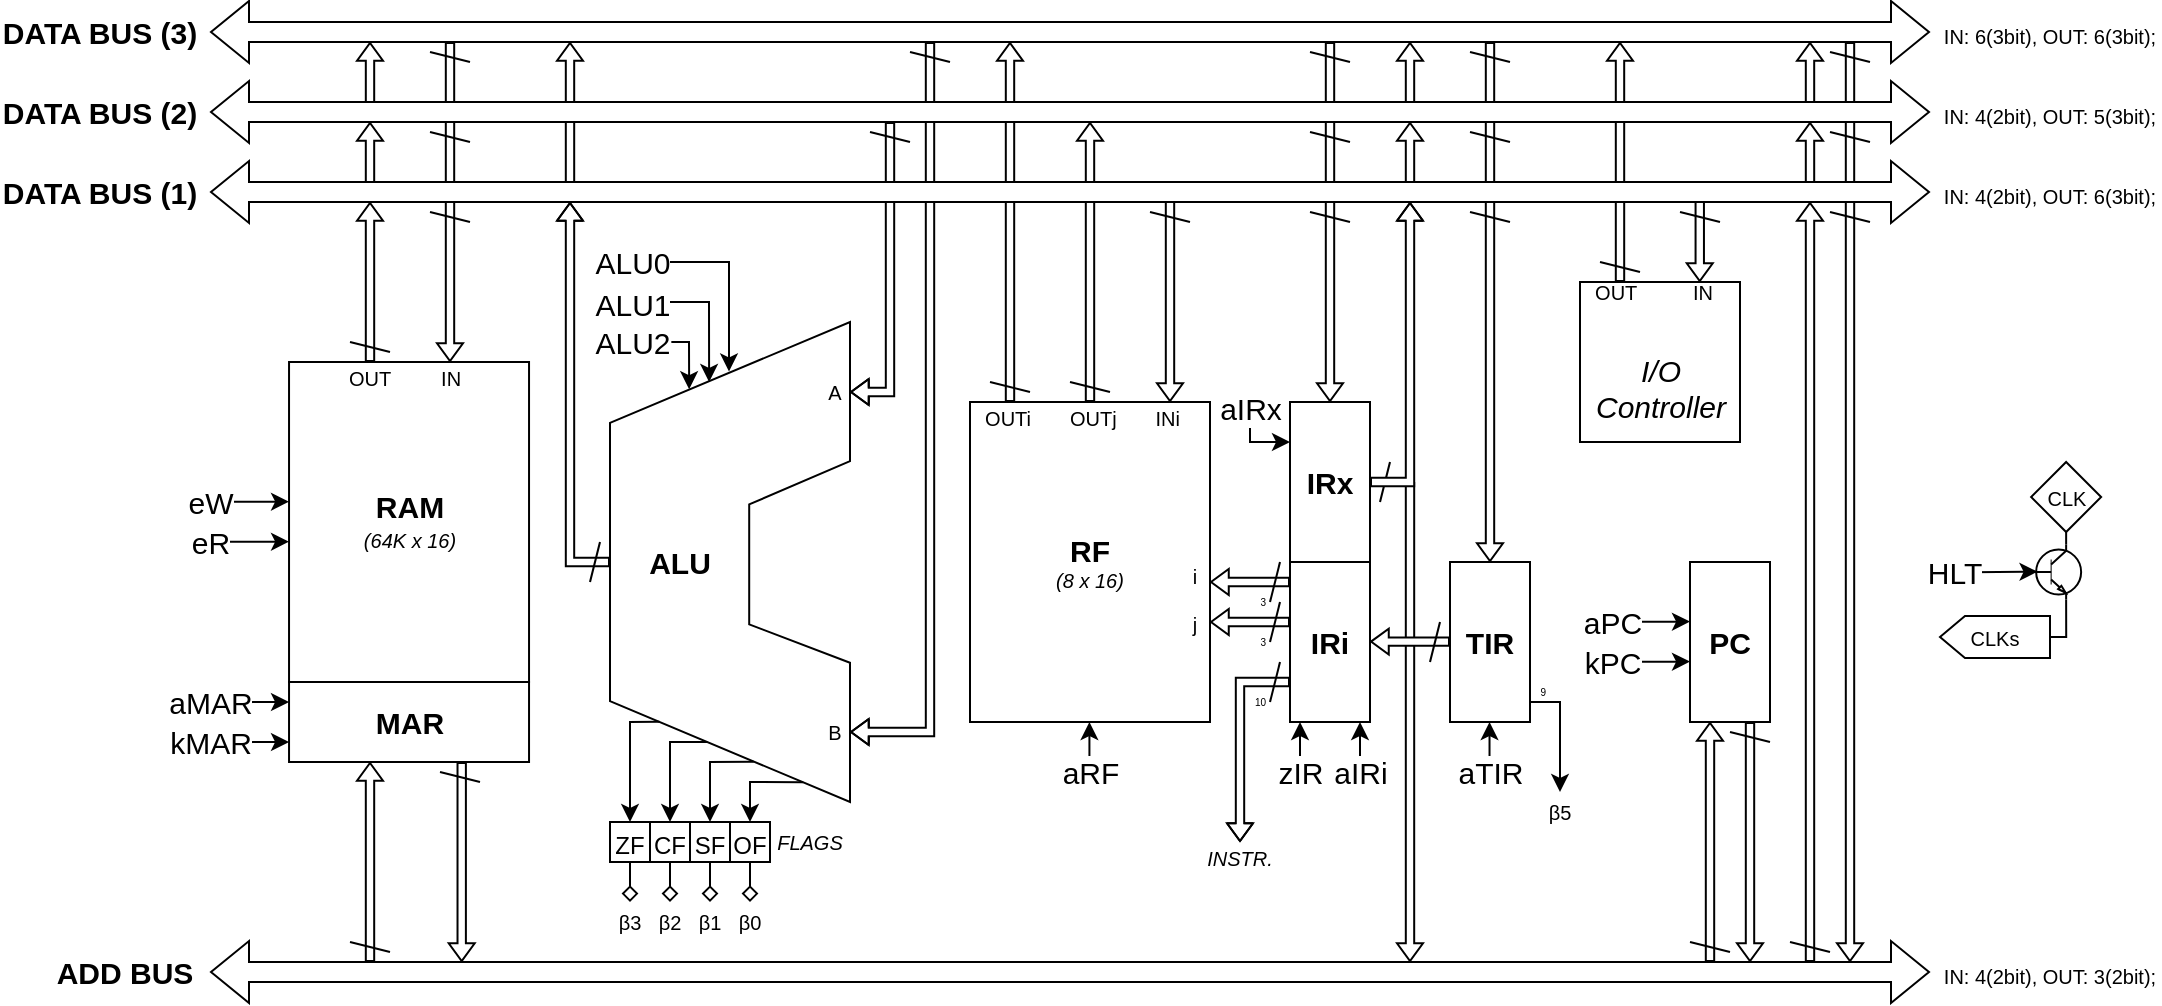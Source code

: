 <mxfile version="20.7.4" type="device" pages="3"><diagram id="T8VfNY71XT77xDoai8wr" name="OU"><mxGraphModel dx="169" dy="108" grid="1" gridSize="5" guides="1" tooltips="1" connect="1" arrows="1" fold="1" page="1" pageScale="1" pageWidth="1200" pageHeight="600" math="0" shadow="0"><root><mxCell id="0"/><mxCell id="1" parent="0"/><mxCell id="0j8NCjC_l1H4B1dMHg8r-248" value="" style="shape=flexArrow;endArrow=classic;html=1;rounded=0;sketch=0;fontSize=15;endWidth=7.797;endSize=2.626;width=4.186;fillColor=default;" parent="1" edge="1"><mxGeometry x="1" y="-217" width="50" height="50" relative="1" as="geometry"><mxPoint x="909.88" y="140" as="sourcePoint"/><mxPoint x="909.88" y="190" as="targetPoint"/><Array as="points"/><mxPoint x="7" y="55" as="offset"/></mxGeometry></mxCell><mxCell id="0j8NCjC_l1H4B1dMHg8r-247" value="" style="shape=flexArrow;endArrow=classic;html=1;rounded=0;sketch=0;fontSize=15;endWidth=7.797;endSize=2.626;width=4.186;fillColor=default;" parent="1" edge="1"><mxGeometry x="1" y="-217" width="50" height="50" relative="1" as="geometry"><mxPoint x="870" y="190" as="sourcePoint"/><mxPoint x="870" y="70" as="targetPoint"/><Array as="points"/><mxPoint x="7" y="55" as="offset"/></mxGeometry></mxCell><mxCell id="0j8NCjC_l1H4B1dMHg8r-246" value="" style="shape=flexArrow;endArrow=classic;html=1;rounded=0;sketch=0;fontSize=15;endWidth=7.797;endSize=2.626;width=4.186;fillColor=default;" parent="1" edge="1"><mxGeometry x="1" y="-217" width="50" height="50" relative="1" as="geometry"><mxPoint x="965" y="110" as="sourcePoint"/><mxPoint x="965" y="70" as="targetPoint"/><Array as="points"/><mxPoint x="7" y="55" as="offset"/></mxGeometry></mxCell><mxCell id="0j8NCjC_l1H4B1dMHg8r-138" value="" style="shape=flexArrow;endArrow=classic;html=1;rounded=0;sketch=0;fontSize=15;endWidth=7.797;endSize=2.626;width=4.186;fillColor=default;" parent="1" edge="1"><mxGeometry x="1" y="-217" width="50" height="50" relative="1" as="geometry"><mxPoint x="245.002" y="110" as="sourcePoint"/><mxPoint x="245.002" y="70" as="targetPoint"/><Array as="points"/><mxPoint x="7" y="55" as="offset"/></mxGeometry></mxCell><mxCell id="0j8NCjC_l1H4B1dMHg8r-177" value="" style="shape=flexArrow;endArrow=classic;html=1;rounded=0;sketch=0;fontSize=15;endWidth=7.797;endSize=2.626;width=4.186;fillColor=default;" parent="1" edge="1"><mxGeometry x="1" y="-217" width="50" height="50" relative="1" as="geometry"><mxPoint x="985" y="70" as="sourcePoint"/><mxPoint x="985" y="530" as="targetPoint"/><Array as="points"/><mxPoint x="7" y="55" as="offset"/></mxGeometry></mxCell><mxCell id="0j8NCjC_l1H4B1dMHg8r-161" value="" style="shape=flexArrow;endArrow=classic;html=1;rounded=0;sketch=0;fontSize=15;endWidth=7.797;endSize=2.626;width=4.186;fillColor=default;entryX=0.5;entryY=0;entryDx=0;entryDy=0;" parent="1" target="0j8NCjC_l1H4B1dMHg8r-81" edge="1"><mxGeometry x="1" y="-217" width="50" height="50" relative="1" as="geometry"><mxPoint x="805" y="70" as="sourcePoint"/><mxPoint x="805" y="250" as="targetPoint"/><Array as="points"/><mxPoint x="7" y="55" as="offset"/></mxGeometry></mxCell><mxCell id="0j8NCjC_l1H4B1dMHg8r-156" value="" style="shape=flexArrow;endArrow=classic;html=1;rounded=0;sketch=0;fontSize=15;endWidth=7.797;endSize=2.626;width=4.186;fillColor=default;" parent="1" edge="1"><mxGeometry x="1" y="-217" width="50" height="50" relative="1" as="geometry"><mxPoint x="765" y="150" as="sourcePoint"/><mxPoint x="765" y="110" as="targetPoint"/><Array as="points"/><mxPoint x="7" y="55" as="offset"/></mxGeometry></mxCell><mxCell id="0j8NCjC_l1H4B1dMHg8r-157" value="" style="shape=flexArrow;endArrow=classic;html=1;rounded=0;sketch=0;fontSize=15;endWidth=7.797;endSize=2.626;width=4.186;fillColor=default;" parent="1" edge="1"><mxGeometry x="1" y="-217" width="50" height="50" relative="1" as="geometry"><mxPoint x="765" y="110" as="sourcePoint"/><mxPoint x="765" y="70" as="targetPoint"/><Array as="points"/><mxPoint x="7" y="55" as="offset"/></mxGeometry></mxCell><mxCell id="0j8NCjC_l1H4B1dMHg8r-155" value="" style="shape=flexArrow;endArrow=classic;html=1;rounded=0;sketch=0;fontSize=15;endWidth=7.797;endSize=2.626;width=4.186;fillColor=default;" parent="1" edge="1"><mxGeometry x="1" y="-217" width="50" height="50" relative="1" as="geometry"><mxPoint x="725" y="70" as="sourcePoint"/><mxPoint x="725" y="250" as="targetPoint"/><Array as="points"/><mxPoint x="7" y="55" as="offset"/></mxGeometry></mxCell><mxCell id="0j8NCjC_l1H4B1dMHg8r-151" value="" style="shape=flexArrow;endArrow=classic;html=1;rounded=0;sketch=0;fontSize=15;endWidth=7.797;endSize=2.626;width=4.186;fillColor=default;" parent="1" edge="1"><mxGeometry x="1" y="-217" width="50" height="50" relative="1" as="geometry"><mxPoint x="605" y="250" as="sourcePoint"/><mxPoint x="605" y="110" as="targetPoint"/><Array as="points"/><mxPoint x="7" y="55" as="offset"/></mxGeometry></mxCell><mxCell id="0j8NCjC_l1H4B1dMHg8r-152" value="" style="shape=flexArrow;endArrow=classic;html=1;rounded=0;sketch=0;fontSize=15;endWidth=7.797;endSize=2.626;width=4.186;fillColor=default;" parent="1" edge="1"><mxGeometry x="1" y="-217" width="50" height="50" relative="1" as="geometry"><mxPoint x="645" y="140" as="sourcePoint"/><mxPoint x="645" y="250" as="targetPoint"/><Array as="points"/><mxPoint x="7" y="55" as="offset"/></mxGeometry></mxCell><mxCell id="0j8NCjC_l1H4B1dMHg8r-136" value="" style="shape=flexArrow;endArrow=classic;html=1;rounded=0;sketch=0;fontSize=15;endWidth=7.797;endSize=2.626;width=4.186;fillColor=default;" parent="1" edge="1"><mxGeometry x="1" y="-217" width="50" height="50" relative="1" as="geometry"><mxPoint x="285" y="70" as="sourcePoint"/><mxPoint x="285" y="230" as="targetPoint"/><Array as="points"/><mxPoint x="7" y="55" as="offset"/></mxGeometry></mxCell><mxCell id="0j8NCjC_l1H4B1dMHg8r-137" value="" style="shape=flexArrow;endArrow=classic;html=1;rounded=0;sketch=0;fontSize=15;endWidth=7.797;endSize=2.626;width=4.186;fillColor=default;" parent="1" edge="1"><mxGeometry x="1" y="-217" width="50" height="50" relative="1" as="geometry"><mxPoint x="245" y="150" as="sourcePoint"/><mxPoint x="245" y="110" as="targetPoint"/><Array as="points"/><mxPoint x="7" y="55" as="offset"/></mxGeometry></mxCell><mxCell id="0j8NCjC_l1H4B1dMHg8r-38" value="" style="group" parent="1" vertex="1" connectable="0"><mxGeometry x="174.52" y="230" width="150" height="200" as="geometry"/></mxCell><mxCell id="0j8NCjC_l1H4B1dMHg8r-2" value="&lt;font style=&quot;font-size: 15px;&quot;&gt;&lt;b&gt;RAM&lt;/b&gt;&lt;/font&gt;&lt;br&gt;&lt;font style=&quot;font-size: 10px;&quot;&gt;&lt;i&gt;(64K x 16)&lt;/i&gt;&lt;/font&gt;" style="rounded=0;whiteSpace=wrap;html=1;" parent="0j8NCjC_l1H4B1dMHg8r-38" vertex="1"><mxGeometry x="30" width="120" height="160" as="geometry"/></mxCell><mxCell id="0j8NCjC_l1H4B1dMHg8r-3" value="&lt;b&gt;MAR&lt;br&gt;&lt;/b&gt;" style="rounded=0;whiteSpace=wrap;html=1;fontSize=15;" parent="0j8NCjC_l1H4B1dMHg8r-38" vertex="1"><mxGeometry x="30" y="160" width="120" height="40" as="geometry"/></mxCell><mxCell id="0j8NCjC_l1H4B1dMHg8r-4" value="" style="endArrow=classic;html=1;rounded=0;fontSize=15;" parent="0j8NCjC_l1H4B1dMHg8r-38" edge="1"><mxGeometry width="50" height="50" relative="1" as="geometry"><mxPoint y="170.08" as="sourcePoint"/><mxPoint x="30" y="170.0" as="targetPoint"/></mxGeometry></mxCell><mxCell id="0j8NCjC_l1H4B1dMHg8r-5" value="aMAR" style="edgeLabel;html=1;align=center;verticalAlign=middle;resizable=0;points=[];fontSize=15;" parent="0j8NCjC_l1H4B1dMHg8r-4" vertex="1" connectable="0"><mxGeometry x="-0.314" relative="1" as="geometry"><mxPoint x="-20" as="offset"/></mxGeometry></mxCell><mxCell id="0j8NCjC_l1H4B1dMHg8r-6" value="" style="endArrow=classic;html=1;rounded=0;fontSize=15;" parent="0j8NCjC_l1H4B1dMHg8r-38" edge="1"><mxGeometry width="50" height="50" relative="1" as="geometry"><mxPoint y="69.89" as="sourcePoint"/><mxPoint x="30" y="69.81" as="targetPoint"/></mxGeometry></mxCell><mxCell id="0j8NCjC_l1H4B1dMHg8r-7" value="eW" style="edgeLabel;html=1;align=center;verticalAlign=middle;resizable=0;points=[];fontSize=15;" parent="0j8NCjC_l1H4B1dMHg8r-6" vertex="1" connectable="0"><mxGeometry x="-0.314" relative="1" as="geometry"><mxPoint x="-20" as="offset"/></mxGeometry></mxCell><mxCell id="0j8NCjC_l1H4B1dMHg8r-9" value="" style="endArrow=classic;html=1;rounded=0;fontSize=15;" parent="0j8NCjC_l1H4B1dMHg8r-38" edge="1"><mxGeometry width="50" height="50" relative="1" as="geometry"><mxPoint y="89.89" as="sourcePoint"/><mxPoint x="30" y="89.81" as="targetPoint"/></mxGeometry></mxCell><mxCell id="0j8NCjC_l1H4B1dMHg8r-10" value="eR" style="edgeLabel;html=1;align=center;verticalAlign=middle;resizable=0;points=[];fontSize=15;" parent="0j8NCjC_l1H4B1dMHg8r-9" vertex="1" connectable="0"><mxGeometry x="-0.314" relative="1" as="geometry"><mxPoint x="-20" as="offset"/></mxGeometry></mxCell><mxCell id="0j8NCjC_l1H4B1dMHg8r-229" value="OUT&amp;nbsp; &amp;nbsp; &amp;nbsp; &amp;nbsp; &amp;nbsp;IN" style="text;html=1;strokeColor=none;fillColor=none;align=center;verticalAlign=middle;whiteSpace=wrap;rounded=0;fontSize=10;" parent="0j8NCjC_l1H4B1dMHg8r-38" vertex="1"><mxGeometry x="45" width="85" height="15" as="geometry"/></mxCell><mxCell id="vAjfhTEzjdcUcXXxboMU-1" value="" style="endArrow=classic;html=1;rounded=0;fontSize=15;" parent="0j8NCjC_l1H4B1dMHg8r-38" edge="1"><mxGeometry width="50" height="50" relative="1" as="geometry"><mxPoint y="190.08" as="sourcePoint"/><mxPoint x="30" y="190" as="targetPoint"/></mxGeometry></mxCell><mxCell id="vAjfhTEzjdcUcXXxboMU-2" value="kMAR" style="edgeLabel;html=1;align=center;verticalAlign=middle;resizable=0;points=[];fontSize=15;" parent="vAjfhTEzjdcUcXXxboMU-1" vertex="1" connectable="0"><mxGeometry x="-0.314" relative="1" as="geometry"><mxPoint x="-20" as="offset"/></mxGeometry></mxCell><mxCell id="0j8NCjC_l1H4B1dMHg8r-99" value="" style="shape=flexArrow;endArrow=classic;html=1;rounded=0;sketch=0;fontSize=15;endWidth=7.797;endSize=2.626;width=4.186;fillColor=default;" parent="1" edge="1"><mxGeometry x="1" y="-217" width="50" height="50" relative="1" as="geometry"><mxPoint x="365" y="330" as="sourcePoint"/><mxPoint x="345" y="150" as="targetPoint"/><Array as="points"><mxPoint x="345" y="330"/></Array><mxPoint x="7" y="55" as="offset"/></mxGeometry></mxCell><mxCell id="0j8NCjC_l1H4B1dMHg8r-103" value="" style="group" parent="1" vertex="1" connectable="0"><mxGeometry x="365" y="180" width="130" height="340" as="geometry"/></mxCell><mxCell id="0j8NCjC_l1H4B1dMHg8r-20" value="" style="verticalLabelPosition=bottom;verticalAlign=top;html=1;shape=mxgraph.basic.polygon;polyCoords=[[1,0],[1,0.29],[0.58,0.38],[0.58,0.63],[1,0.71],[1,1],[0,0.79],[0,0.21]];polyline=0;fontSize=15;container=0;" parent="0j8NCjC_l1H4B1dMHg8r-103" vertex="1"><mxGeometry y="30" width="120" height="240" as="geometry"/></mxCell><mxCell id="0j8NCjC_l1H4B1dMHg8r-21" value="&lt;b&gt;ALU&lt;/b&gt;" style="text;html=1;strokeColor=none;fillColor=none;align=center;verticalAlign=middle;whiteSpace=wrap;rounded=0;fontSize=15;container=0;" parent="0j8NCjC_l1H4B1dMHg8r-103" vertex="1"><mxGeometry y="135" width="70" height="30" as="geometry"/></mxCell><mxCell id="0j8NCjC_l1H4B1dMHg8r-23" value="" style="endArrow=classic;html=1;rounded=0;fontSize=15;entryX=0.5;entryY=0.103;entryDx=0;entryDy=0;entryPerimeter=0;" parent="0j8NCjC_l1H4B1dMHg8r-103" edge="1"><mxGeometry width="50" height="50" relative="1" as="geometry"><mxPoint x="29.5" as="sourcePoint"/><mxPoint x="59.5" y="54.72" as="targetPoint"/><Array as="points"><mxPoint x="59.5"/></Array></mxGeometry></mxCell><mxCell id="0j8NCjC_l1H4B1dMHg8r-24" value="ALU0" style="edgeLabel;html=1;align=center;verticalAlign=middle;resizable=0;points=[];fontSize=15;container=0;" parent="0j8NCjC_l1H4B1dMHg8r-23" vertex="1" connectable="0"><mxGeometry x="-0.314" relative="1" as="geometry"><mxPoint x="-48" as="offset"/></mxGeometry></mxCell><mxCell id="0j8NCjC_l1H4B1dMHg8r-25" value="" style="endArrow=classic;html=1;rounded=0;fontSize=15;" parent="0j8NCjC_l1H4B1dMHg8r-103" edge="1"><mxGeometry x="1" y="30" width="50" height="50" relative="1" as="geometry"><mxPoint x="29.5" y="20" as="sourcePoint"/><mxPoint x="49.56" y="60" as="targetPoint"/><Array as="points"><mxPoint x="49.5" y="20"/></Array><mxPoint as="offset"/></mxGeometry></mxCell><mxCell id="0j8NCjC_l1H4B1dMHg8r-26" value="ALU1" style="edgeLabel;html=1;align=center;verticalAlign=middle;resizable=0;points=[];fontSize=15;container=0;" parent="0j8NCjC_l1H4B1dMHg8r-25" vertex="1" connectable="0"><mxGeometry x="-0.314" relative="1" as="geometry"><mxPoint x="-39" as="offset"/></mxGeometry></mxCell><mxCell id="0j8NCjC_l1H4B1dMHg8r-31" value="" style="endArrow=classic;html=1;rounded=0;fontSize=15;entryX=0.334;entryY=0.14;entryDx=0;entryDy=0;entryPerimeter=0;" parent="0j8NCjC_l1H4B1dMHg8r-103" edge="1"><mxGeometry width="50" height="50" relative="1" as="geometry"><mxPoint x="30.67" y="40" as="sourcePoint"/><mxPoint x="39.58" y="63.6" as="targetPoint"/><Array as="points"><mxPoint x="39.5" y="40"/></Array></mxGeometry></mxCell><mxCell id="0j8NCjC_l1H4B1dMHg8r-32" value="ALU2" style="edgeLabel;html=1;align=center;verticalAlign=middle;resizable=0;points=[];fontSize=15;container=0;" parent="0j8NCjC_l1H4B1dMHg8r-31" vertex="1" connectable="0"><mxGeometry x="-0.314" relative="1" as="geometry"><mxPoint x="-29" y="-2" as="offset"/></mxGeometry></mxCell><mxCell id="0j8NCjC_l1H4B1dMHg8r-43" value="" style="group" parent="0j8NCjC_l1H4B1dMHg8r-103" vertex="1" connectable="0"><mxGeometry y="280" width="80" height="20" as="geometry"/></mxCell><mxCell id="0j8NCjC_l1H4B1dMHg8r-39" value="&lt;font style=&quot;font-size: 12px;&quot;&gt;ZF&lt;/font&gt;" style="rounded=0;whiteSpace=wrap;html=1;fontSize=15;" parent="0j8NCjC_l1H4B1dMHg8r-43" vertex="1"><mxGeometry width="20" height="20" as="geometry"/></mxCell><mxCell id="0j8NCjC_l1H4B1dMHg8r-40" value="&lt;font style=&quot;font-size: 12px;&quot;&gt;CF&lt;/font&gt;" style="rounded=0;whiteSpace=wrap;html=1;fontSize=15;" parent="0j8NCjC_l1H4B1dMHg8r-43" vertex="1"><mxGeometry x="20" width="20" height="20" as="geometry"/></mxCell><mxCell id="0j8NCjC_l1H4B1dMHg8r-41" value="&lt;font style=&quot;font-size: 12px;&quot;&gt;SF&lt;/font&gt;" style="rounded=0;whiteSpace=wrap;html=1;fontSize=15;" parent="0j8NCjC_l1H4B1dMHg8r-43" vertex="1"><mxGeometry x="40" width="20" height="20" as="geometry"/></mxCell><mxCell id="0j8NCjC_l1H4B1dMHg8r-42" value="&lt;font style=&quot;font-size: 12px;&quot;&gt;OF&lt;/font&gt;" style="rounded=0;whiteSpace=wrap;html=1;fontSize=15;" parent="0j8NCjC_l1H4B1dMHg8r-43" vertex="1"><mxGeometry x="60" width="20" height="20" as="geometry"/></mxCell><mxCell id="0j8NCjC_l1H4B1dMHg8r-47" value="" style="endArrow=classic;html=1;rounded=0;sketch=0;fontSize=12;entryX=0.5;entryY=0;entryDx=0;entryDy=0;exitX=0.805;exitY=0.959;exitDx=0;exitDy=0;exitPerimeter=0;" parent="0j8NCjC_l1H4B1dMHg8r-43" source="0j8NCjC_l1H4B1dMHg8r-20" edge="1"><mxGeometry width="50" height="50" relative="1" as="geometry"><mxPoint x="90" y="-20" as="sourcePoint"/><mxPoint x="70.0" as="targetPoint"/><Array as="points"><mxPoint x="70" y="-20"/></Array></mxGeometry></mxCell><mxCell id="0j8NCjC_l1H4B1dMHg8r-44" value="" style="endArrow=classic;html=1;rounded=0;sketch=0;fontSize=12;entryX=0.5;entryY=0;entryDx=0;entryDy=0;exitX=0.206;exitY=0.833;exitDx=0;exitDy=0;exitPerimeter=0;" parent="0j8NCjC_l1H4B1dMHg8r-103" source="0j8NCjC_l1H4B1dMHg8r-20" target="0j8NCjC_l1H4B1dMHg8r-39" edge="1"><mxGeometry width="50" height="50" relative="1" as="geometry"><mxPoint x="10" y="230" as="sourcePoint"/><mxPoint x="60" y="220" as="targetPoint"/><Array as="points"><mxPoint x="10" y="230"/></Array></mxGeometry></mxCell><mxCell id="0j8NCjC_l1H4B1dMHg8r-45" value="" style="endArrow=classic;html=1;rounded=0;sketch=0;fontSize=12;entryX=0.5;entryY=0;entryDx=0;entryDy=0;exitX=0.405;exitY=0.875;exitDx=0;exitDy=0;exitPerimeter=0;" parent="0j8NCjC_l1H4B1dMHg8r-103" source="0j8NCjC_l1H4B1dMHg8r-20" target="0j8NCjC_l1H4B1dMHg8r-40" edge="1"><mxGeometry width="50" height="50" relative="1" as="geometry"><mxPoint x="40" y="250" as="sourcePoint"/><mxPoint x="20.0" y="280" as="targetPoint"/><Array as="points"><mxPoint x="30" y="240"/></Array></mxGeometry></mxCell><mxCell id="0j8NCjC_l1H4B1dMHg8r-46" value="" style="endArrow=classic;html=1;rounded=0;sketch=0;fontSize=12;entryX=0.5;entryY=0;entryDx=0;entryDy=0;exitX=0.599;exitY=0.916;exitDx=0;exitDy=0;exitPerimeter=0;" parent="0j8NCjC_l1H4B1dMHg8r-103" source="0j8NCjC_l1H4B1dMHg8r-20" target="0j8NCjC_l1H4B1dMHg8r-41" edge="1"><mxGeometry width="50" height="50" relative="1" as="geometry"><mxPoint x="60" y="250" as="sourcePoint"/><mxPoint x="40.0" y="280" as="targetPoint"/><Array as="points"><mxPoint x="50" y="250"/></Array></mxGeometry></mxCell><mxCell id="0j8NCjC_l1H4B1dMHg8r-48" style="edgeStyle=orthogonalEdgeStyle;rounded=0;sketch=0;orthogonalLoop=1;jettySize=auto;html=1;fontSize=12;endArrow=diamond;endFill=0;" parent="0j8NCjC_l1H4B1dMHg8r-103" source="0j8NCjC_l1H4B1dMHg8r-39" edge="1"><mxGeometry relative="1" as="geometry"><mxPoint x="10" y="320" as="targetPoint"/><Array as="points"><mxPoint x="10" y="310"/><mxPoint x="10" y="310"/></Array></mxGeometry></mxCell><mxCell id="0j8NCjC_l1H4B1dMHg8r-49" style="edgeStyle=orthogonalEdgeStyle;rounded=0;sketch=0;orthogonalLoop=1;jettySize=auto;html=1;fontSize=12;endArrow=diamond;endFill=0;" parent="0j8NCjC_l1H4B1dMHg8r-103" source="0j8NCjC_l1H4B1dMHg8r-40" edge="1"><mxGeometry relative="1" as="geometry"><mxPoint x="30" y="320" as="targetPoint"/><Array as="points"><mxPoint x="30" y="310"/><mxPoint x="30" y="310"/></Array></mxGeometry></mxCell><mxCell id="0j8NCjC_l1H4B1dMHg8r-50" style="edgeStyle=orthogonalEdgeStyle;rounded=0;sketch=0;orthogonalLoop=1;jettySize=auto;html=1;fontSize=12;endArrow=diamond;endFill=0;" parent="0j8NCjC_l1H4B1dMHg8r-103" source="0j8NCjC_l1H4B1dMHg8r-41" edge="1"><mxGeometry relative="1" as="geometry"><mxPoint x="50" y="320" as="targetPoint"/><Array as="points"><mxPoint x="50" y="310"/><mxPoint x="50" y="310"/></Array></mxGeometry></mxCell><mxCell id="0j8NCjC_l1H4B1dMHg8r-51" style="edgeStyle=orthogonalEdgeStyle;rounded=0;sketch=0;orthogonalLoop=1;jettySize=auto;html=1;fontSize=12;endArrow=diamond;endFill=0;" parent="0j8NCjC_l1H4B1dMHg8r-103" source="0j8NCjC_l1H4B1dMHg8r-42" edge="1"><mxGeometry relative="1" as="geometry"><mxPoint x="70" y="320" as="targetPoint"/><Array as="points"><mxPoint x="70" y="310"/><mxPoint x="70" y="310"/></Array></mxGeometry></mxCell><mxCell id="0j8NCjC_l1H4B1dMHg8r-52" value="&lt;i&gt;&lt;font style=&quot;font-size: 10px;&quot;&gt;FLAGS&lt;/font&gt;&lt;/i&gt;" style="text;html=1;strokeColor=none;fillColor=none;align=center;verticalAlign=middle;whiteSpace=wrap;rounded=0;fontSize=12;" parent="0j8NCjC_l1H4B1dMHg8r-103" vertex="1"><mxGeometry x="80" y="275" width="40" height="30" as="geometry"/></mxCell><mxCell id="0j8NCjC_l1H4B1dMHg8r-53" value="β3" style="text;html=1;strokeColor=none;fillColor=none;align=center;verticalAlign=middle;whiteSpace=wrap;rounded=0;fontSize=10;" parent="0j8NCjC_l1H4B1dMHg8r-103" vertex="1"><mxGeometry y="320" width="20" height="20" as="geometry"/></mxCell><mxCell id="0j8NCjC_l1H4B1dMHg8r-54" value="β2" style="text;html=1;strokeColor=none;fillColor=none;align=center;verticalAlign=middle;whiteSpace=wrap;rounded=0;fontSize=10;" parent="0j8NCjC_l1H4B1dMHg8r-103" vertex="1"><mxGeometry x="20" y="320" width="20" height="20" as="geometry"/></mxCell><mxCell id="0j8NCjC_l1H4B1dMHg8r-55" value="β1" style="text;html=1;strokeColor=none;fillColor=none;align=center;verticalAlign=middle;whiteSpace=wrap;rounded=0;fontSize=10;" parent="0j8NCjC_l1H4B1dMHg8r-103" vertex="1"><mxGeometry x="40" y="320" width="20" height="20" as="geometry"/></mxCell><mxCell id="0j8NCjC_l1H4B1dMHg8r-56" value="β0" style="text;html=1;strokeColor=none;fillColor=none;align=center;verticalAlign=middle;whiteSpace=wrap;rounded=0;fontSize=10;" parent="0j8NCjC_l1H4B1dMHg8r-103" vertex="1"><mxGeometry x="60" y="320" width="20" height="20" as="geometry"/></mxCell><mxCell id="0j8NCjC_l1H4B1dMHg8r-226" value="A" style="text;html=1;strokeColor=none;fillColor=none;align=center;verticalAlign=middle;whiteSpace=wrap;rounded=0;fontSize=10;" parent="0j8NCjC_l1H4B1dMHg8r-103" vertex="1"><mxGeometry x="105" y="50" width="15" height="30" as="geometry"/></mxCell><mxCell id="0j8NCjC_l1H4B1dMHg8r-227" value="B" style="text;html=1;strokeColor=none;fillColor=none;align=center;verticalAlign=middle;whiteSpace=wrap;rounded=0;fontSize=10;" parent="0j8NCjC_l1H4B1dMHg8r-103" vertex="1"><mxGeometry x="105" y="220" width="15" height="30" as="geometry"/></mxCell><mxCell id="0j8NCjC_l1H4B1dMHg8r-104" value="" style="group;verticalAlign=top;" parent="1" vertex="1" connectable="0"><mxGeometry x="545" y="230.0" width="280" height="215.0" as="geometry"/></mxCell><mxCell id="0j8NCjC_l1H4B1dMHg8r-159" value="" style="shape=flexArrow;endArrow=classic;html=1;rounded=0;sketch=0;fontSize=15;endWidth=7.797;endSize=2.626;width=4.186;fillColor=default;" parent="0j8NCjC_l1H4B1dMHg8r-104" edge="1"><mxGeometry x="1" y="-217" width="50" height="50" relative="1" as="geometry"><mxPoint x="220" y="60.0" as="sourcePoint"/><mxPoint x="220" y="300.0" as="targetPoint"/><Array as="points"/><mxPoint x="7" y="55" as="offset"/></mxGeometry></mxCell><mxCell id="0j8NCjC_l1H4B1dMHg8r-57" value="&lt;font style=&quot;&quot;&gt;&lt;span style=&quot;font-size: 15px;&quot;&gt;&lt;b&gt;RF&lt;/b&gt;&lt;/span&gt;&lt;br&gt;&lt;i style=&quot;&quot;&gt;&lt;font style=&quot;font-size: 10px;&quot;&gt;(8 x 16)&lt;/font&gt;&lt;/i&gt;&lt;br&gt;&lt;/font&gt;" style="rounded=0;whiteSpace=wrap;html=1;fontSize=10;" parent="0j8NCjC_l1H4B1dMHg8r-104" vertex="1"><mxGeometry y="20.0" width="120" height="160" as="geometry"/></mxCell><mxCell id="0j8NCjC_l1H4B1dMHg8r-58" value="&lt;b&gt;IRx&lt;/b&gt;" style="rounded=0;whiteSpace=wrap;html=1;fontSize=15;" parent="0j8NCjC_l1H4B1dMHg8r-104" vertex="1"><mxGeometry x="160" y="20.0" width="40" height="80" as="geometry"/></mxCell><mxCell id="0j8NCjC_l1H4B1dMHg8r-59" value="&lt;b&gt;IRi&lt;/b&gt;" style="rounded=0;whiteSpace=wrap;html=1;fontSize=15;" parent="0j8NCjC_l1H4B1dMHg8r-104" vertex="1"><mxGeometry x="160" y="100.0" width="40" height="80" as="geometry"/></mxCell><mxCell id="0j8NCjC_l1H4B1dMHg8r-60" value="" style="shape=flexArrow;endArrow=classic;html=1;rounded=0;sketch=0;fontSize=15;endWidth=7.797;endSize=2.626;width=4.186;fillColor=default;" parent="0j8NCjC_l1H4B1dMHg8r-104" edge="1"><mxGeometry width="50" height="50" relative="1" as="geometry"><mxPoint x="160" y="110.0" as="sourcePoint"/><mxPoint x="120" y="110.0" as="targetPoint"/></mxGeometry></mxCell><mxCell id="0j8NCjC_l1H4B1dMHg8r-63" value="" style="shape=flexArrow;endArrow=classic;html=1;rounded=0;sketch=0;fontSize=15;endWidth=7.797;endSize=2.626;width=4.186;fillColor=default;" parent="0j8NCjC_l1H4B1dMHg8r-104" edge="1"><mxGeometry width="50" height="50" relative="1" as="geometry"><mxPoint x="160" y="130.0" as="sourcePoint"/><mxPoint x="120" y="130.0" as="targetPoint"/></mxGeometry></mxCell><mxCell id="0j8NCjC_l1H4B1dMHg8r-64" value="" style="shape=flexArrow;endArrow=classic;html=1;rounded=0;sketch=0;fontSize=15;endWidth=7.797;endSize=2.626;width=4.186;fillColor=default;" parent="0j8NCjC_l1H4B1dMHg8r-104" edge="1"><mxGeometry width="50" height="50" relative="1" as="geometry"><mxPoint x="160.0" y="160.0" as="sourcePoint"/><mxPoint x="135" y="240.0" as="targetPoint"/><Array as="points"><mxPoint x="135" y="160.0"/></Array></mxGeometry></mxCell><mxCell id="0j8NCjC_l1H4B1dMHg8r-66" value="" style="endArrow=none;html=1;rounded=0;sketch=0;fontSize=15;" parent="0j8NCjC_l1H4B1dMHg8r-104" edge="1"><mxGeometry width="50" height="50" relative="1" as="geometry"><mxPoint x="150" y="140.0" as="sourcePoint"/><mxPoint x="155" y="120.0" as="targetPoint"/></mxGeometry></mxCell><mxCell id="0j8NCjC_l1H4B1dMHg8r-67" value="" style="endArrow=none;html=1;rounded=0;sketch=0;fontSize=15;" parent="0j8NCjC_l1H4B1dMHg8r-104" edge="1"><mxGeometry width="50" height="50" relative="1" as="geometry"><mxPoint x="150" y="120.0" as="sourcePoint"/><mxPoint x="155" y="100.0" as="targetPoint"/></mxGeometry></mxCell><mxCell id="0j8NCjC_l1H4B1dMHg8r-78" value="3" style="text;html=1;strokeColor=none;fillColor=none;align=right;verticalAlign=bottom;whiteSpace=wrap;rounded=0;fontSize=5;" parent="0j8NCjC_l1H4B1dMHg8r-104" vertex="1"><mxGeometry x="140" y="120.0" width="10" height="5" as="geometry"/></mxCell><mxCell id="0j8NCjC_l1H4B1dMHg8r-79" value="3" style="text;html=1;strokeColor=none;fillColor=none;align=right;verticalAlign=bottom;whiteSpace=wrap;rounded=0;fontSize=5;" parent="0j8NCjC_l1H4B1dMHg8r-104" vertex="1"><mxGeometry x="140" y="140.0" width="10" height="5" as="geometry"/></mxCell><mxCell id="0j8NCjC_l1H4B1dMHg8r-81" value="&lt;b&gt;TIR&lt;/b&gt;" style="rounded=0;whiteSpace=wrap;html=1;fontSize=15;" parent="0j8NCjC_l1H4B1dMHg8r-104" vertex="1"><mxGeometry x="240" y="100.0" width="40" height="80" as="geometry"/></mxCell><mxCell id="0j8NCjC_l1H4B1dMHg8r-82" value="" style="shape=flexArrow;endArrow=classic;html=1;rounded=0;sketch=0;fontSize=15;endWidth=7.797;endSize=2.626;width=4.186;fillColor=default;" parent="0j8NCjC_l1H4B1dMHg8r-104" edge="1"><mxGeometry width="50" height="50" relative="1" as="geometry"><mxPoint x="240" y="139.8" as="sourcePoint"/><mxPoint x="200" y="139.8" as="targetPoint"/></mxGeometry></mxCell><mxCell id="0j8NCjC_l1H4B1dMHg8r-83" value="" style="endArrow=none;html=1;rounded=0;sketch=0;fontSize=15;" parent="0j8NCjC_l1H4B1dMHg8r-104" edge="1"><mxGeometry width="50" height="50" relative="1" as="geometry"><mxPoint x="230" y="150.0" as="sourcePoint"/><mxPoint x="235" y="130.0" as="targetPoint"/></mxGeometry></mxCell><mxCell id="0j8NCjC_l1H4B1dMHg8r-85" value="" style="endArrow=classic;html=1;rounded=0;fontSize=15;" parent="0j8NCjC_l1H4B1dMHg8r-104" edge="1"><mxGeometry width="50" height="50" relative="1" as="geometry"><mxPoint x="59.71" y="205.08" as="sourcePoint"/><mxPoint x="59.71" y="180.0" as="targetPoint"/></mxGeometry></mxCell><mxCell id="0j8NCjC_l1H4B1dMHg8r-86" value="aRF" style="edgeLabel;html=1;align=center;verticalAlign=middle;resizable=0;points=[];fontSize=15;" parent="0j8NCjC_l1H4B1dMHg8r-85" vertex="1" connectable="0"><mxGeometry x="-0.314" relative="1" as="geometry"><mxPoint y="8" as="offset"/></mxGeometry></mxCell><mxCell id="0j8NCjC_l1H4B1dMHg8r-87" value="" style="endArrow=classic;html=1;rounded=0;fontSize=15;" parent="0j8NCjC_l1H4B1dMHg8r-104" edge="1"><mxGeometry x="0.601" y="-10" width="50" height="50" relative="1" as="geometry"><mxPoint x="195.0" y="205.08" as="sourcePoint"/><mxPoint x="195.0" y="180.0" as="targetPoint"/><mxPoint as="offset"/></mxGeometry></mxCell><mxCell id="0j8NCjC_l1H4B1dMHg8r-88" value="aIRi" style="edgeLabel;html=1;align=center;verticalAlign=middle;resizable=0;points=[];fontSize=15;" parent="0j8NCjC_l1H4B1dMHg8r-87" vertex="1" connectable="0"><mxGeometry x="-0.314" relative="1" as="geometry"><mxPoint y="8" as="offset"/></mxGeometry></mxCell><mxCell id="0j8NCjC_l1H4B1dMHg8r-89" value="" style="endArrow=classic;html=1;rounded=0;fontSize=15;" parent="0j8NCjC_l1H4B1dMHg8r-104" edge="1"><mxGeometry width="50" height="50" relative="1" as="geometry"><mxPoint x="140" y="25.0" as="sourcePoint"/><mxPoint x="160" y="40.0" as="targetPoint"/><Array as="points"><mxPoint x="140" y="40.0"/></Array></mxGeometry></mxCell><mxCell id="0j8NCjC_l1H4B1dMHg8r-90" value="aIRx" style="edgeLabel;html=1;align=center;verticalAlign=middle;resizable=0;points=[];fontSize=15;" parent="0j8NCjC_l1H4B1dMHg8r-89" vertex="1" connectable="0"><mxGeometry x="-0.314" relative="1" as="geometry"><mxPoint y="-14" as="offset"/></mxGeometry></mxCell><mxCell id="0j8NCjC_l1H4B1dMHg8r-91" value="" style="endArrow=classic;html=1;rounded=0;fontSize=15;" parent="0j8NCjC_l1H4B1dMHg8r-104" edge="1"><mxGeometry width="50" height="50" relative="1" as="geometry"><mxPoint x="259.76" y="205.08" as="sourcePoint"/><mxPoint x="259.76" y="180.0" as="targetPoint"/></mxGeometry></mxCell><mxCell id="0j8NCjC_l1H4B1dMHg8r-92" value="aTIR" style="edgeLabel;html=1;align=center;verticalAlign=middle;resizable=0;points=[];fontSize=15;" parent="0j8NCjC_l1H4B1dMHg8r-91" vertex="1" connectable="0"><mxGeometry x="-0.314" relative="1" as="geometry"><mxPoint y="8" as="offset"/></mxGeometry></mxCell><mxCell id="0j8NCjC_l1H4B1dMHg8r-150" value="" style="shape=flexArrow;endArrow=classic;html=1;rounded=0;sketch=0;fontSize=15;endWidth=7.797;endSize=2.626;width=4.186;fillColor=default;" parent="0j8NCjC_l1H4B1dMHg8r-104" edge="1"><mxGeometry x="1" y="-217" width="50" height="50" relative="1" as="geometry"><mxPoint x="20" y="20.0" as="sourcePoint"/><mxPoint x="20" y="-160.0" as="targetPoint"/><Array as="points"/><mxPoint x="7" y="55" as="offset"/></mxGeometry></mxCell><mxCell id="0j8NCjC_l1H4B1dMHg8r-217" value="" style="endArrow=none;html=1;rounded=0;sketch=0;fontSize=15;" parent="0j8NCjC_l1H4B1dMHg8r-104" edge="1"><mxGeometry width="50" height="50" relative="1" as="geometry"><mxPoint x="150.0" y="170.0" as="sourcePoint"/><mxPoint x="155.0" y="150.0" as="targetPoint"/></mxGeometry></mxCell><mxCell id="0j8NCjC_l1H4B1dMHg8r-218" value="10" style="text;html=1;strokeColor=none;fillColor=none;align=right;verticalAlign=bottom;whiteSpace=wrap;rounded=0;fontSize=5;" parent="0j8NCjC_l1H4B1dMHg8r-104" vertex="1"><mxGeometry x="140" y="170.0" width="10" height="5" as="geometry"/></mxCell><mxCell id="0j8NCjC_l1H4B1dMHg8r-224" value="i&lt;br&gt;&lt;br&gt;j" style="text;html=1;strokeColor=none;fillColor=none;align=center;verticalAlign=top;whiteSpace=wrap;rounded=0;fontSize=10;" parent="0j8NCjC_l1H4B1dMHg8r-104" vertex="1"><mxGeometry x="105" y="95" width="15" height="50" as="geometry"/></mxCell><mxCell id="0j8NCjC_l1H4B1dMHg8r-225" value="&amp;nbsp; OUTi&amp;nbsp; &amp;nbsp; &amp;nbsp; &amp;nbsp;OUTj&amp;nbsp; &amp;nbsp; &amp;nbsp; &amp;nbsp;INi" style="text;html=1;strokeColor=none;fillColor=none;align=left;verticalAlign=middle;whiteSpace=wrap;rounded=0;fontSize=10;" parent="0j8NCjC_l1H4B1dMHg8r-104" vertex="1"><mxGeometry y="20" width="115" height="15" as="geometry"/></mxCell><mxCell id="0j8NCjC_l1H4B1dMHg8r-237" value="" style="endArrow=none;html=1;rounded=0;sketch=0;fontSize=15;" parent="0j8NCjC_l1H4B1dMHg8r-104" edge="1"><mxGeometry width="50" height="50" relative="1" as="geometry"><mxPoint x="10" y="10.0" as="sourcePoint"/><mxPoint x="30" y="15.0" as="targetPoint"/></mxGeometry></mxCell><mxCell id="0j8NCjC_l1H4B1dMHg8r-238" value="" style="endArrow=none;html=1;rounded=0;sketch=0;fontSize=15;" parent="0j8NCjC_l1H4B1dMHg8r-104" edge="1"><mxGeometry width="50" height="50" relative="1" as="geometry"><mxPoint x="50" y="10.0" as="sourcePoint"/><mxPoint x="70" y="15.0" as="targetPoint"/></mxGeometry></mxCell><mxCell id="ixVAJc3BbScOdIhp2WNQ-3" value="" style="endArrow=none;html=1;rounded=0;sketch=0;fontSize=15;" parent="0j8NCjC_l1H4B1dMHg8r-104" edge="1"><mxGeometry width="50" height="50" relative="1" as="geometry"><mxPoint x="205.0" y="70.0" as="sourcePoint"/><mxPoint x="210.0" y="50.0" as="targetPoint"/></mxGeometry></mxCell><mxCell id="QfkpnW76kllqN_0dA4N1-1" value="" style="endArrow=classic;html=1;rounded=0;fontSize=15;" parent="0j8NCjC_l1H4B1dMHg8r-104" edge="1"><mxGeometry x="0.601" y="-10" width="50" height="50" relative="1" as="geometry"><mxPoint x="165.0" y="205.08" as="sourcePoint"/><mxPoint x="165.0" y="180.0" as="targetPoint"/><mxPoint as="offset"/></mxGeometry></mxCell><mxCell id="QfkpnW76kllqN_0dA4N1-2" value="zIR" style="edgeLabel;html=1;align=center;verticalAlign=middle;resizable=0;points=[];fontSize=15;" parent="QfkpnW76kllqN_0dA4N1-1" vertex="1" connectable="0"><mxGeometry x="-0.314" relative="1" as="geometry"><mxPoint y="8" as="offset"/></mxGeometry></mxCell><mxCell id="0j8NCjC_l1H4B1dMHg8r-158" value="" style="shape=flexArrow;endArrow=classic;html=1;rounded=0;sketch=0;fontSize=15;endWidth=7.797;endSize=2.626;width=4.186;exitX=1;exitY=0.5;exitDx=0;exitDy=0;fillColor=default;" parent="1" source="0j8NCjC_l1H4B1dMHg8r-58" edge="1"><mxGeometry x="1" y="-217" width="50" height="50" relative="1" as="geometry"><mxPoint x="765" y="230" as="sourcePoint"/><mxPoint x="765" y="150" as="targetPoint"/><Array as="points"><mxPoint x="765" y="290"/></Array><mxPoint x="7" y="55" as="offset"/></mxGeometry></mxCell><mxCell id="0j8NCjC_l1H4B1dMHg8r-105" value="" style="group" parent="1" vertex="1" connectable="0"><mxGeometry x="875" y="330" width="70" height="80" as="geometry"/></mxCell><mxCell id="0j8NCjC_l1H4B1dMHg8r-93" value="&lt;b&gt;PC&lt;/b&gt;" style="rounded=0;whiteSpace=wrap;html=1;fontSize=15;" parent="0j8NCjC_l1H4B1dMHg8r-105" vertex="1"><mxGeometry x="30" width="40" height="80" as="geometry"/></mxCell><mxCell id="0j8NCjC_l1H4B1dMHg8r-94" value="" style="endArrow=classic;html=1;rounded=0;fontSize=15;" parent="0j8NCjC_l1H4B1dMHg8r-105" edge="1"><mxGeometry width="50" height="50" relative="1" as="geometry"><mxPoint y="29.88" as="sourcePoint"/><mxPoint x="30" y="29.8" as="targetPoint"/></mxGeometry></mxCell><mxCell id="0j8NCjC_l1H4B1dMHg8r-95" value="aPC" style="edgeLabel;html=1;align=center;verticalAlign=middle;resizable=0;points=[];fontSize=15;" parent="0j8NCjC_l1H4B1dMHg8r-94" vertex="1" connectable="0"><mxGeometry x="-0.314" relative="1" as="geometry"><mxPoint x="-20" as="offset"/></mxGeometry></mxCell><mxCell id="0j8NCjC_l1H4B1dMHg8r-96" value="" style="endArrow=classic;html=1;rounded=0;fontSize=15;" parent="0j8NCjC_l1H4B1dMHg8r-105" edge="1"><mxGeometry width="50" height="50" relative="1" as="geometry"><mxPoint y="49.88" as="sourcePoint"/><mxPoint x="30" y="49.8" as="targetPoint"/></mxGeometry></mxCell><mxCell id="0j8NCjC_l1H4B1dMHg8r-97" value="kPC" style="edgeLabel;html=1;align=center;verticalAlign=middle;resizable=0;points=[];fontSize=15;" parent="0j8NCjC_l1H4B1dMHg8r-96" vertex="1" connectable="0"><mxGeometry x="-0.314" relative="1" as="geometry"><mxPoint x="-20" as="offset"/></mxGeometry></mxCell><mxCell id="0j8NCjC_l1H4B1dMHg8r-106" value="" style="shape=flexArrow;endArrow=classic;html=1;rounded=0;sketch=0;fontSize=15;endWidth=7.797;endSize=2.626;width=4.186;fillColor=default;" parent="1" edge="1"><mxGeometry x="1" y="-217" width="50" height="50" relative="1" as="geometry"><mxPoint x="505" y="110" as="sourcePoint"/><mxPoint x="485" y="245" as="targetPoint"/><Array as="points"><mxPoint x="505" y="245"/></Array><mxPoint x="7" y="55" as="offset"/></mxGeometry></mxCell><mxCell id="0j8NCjC_l1H4B1dMHg8r-107" value="" style="shape=flexArrow;endArrow=classic;html=1;rounded=0;sketch=0;fontSize=15;endWidth=7.797;endSize=2.626;width=4.186;fillColor=default;" parent="1" edge="1"><mxGeometry x="1" y="-217" width="50" height="50" relative="1" as="geometry"><mxPoint x="525" y="70" as="sourcePoint"/><mxPoint x="485" y="415" as="targetPoint"/><Array as="points"><mxPoint x="525" y="415"/></Array><mxPoint x="7" y="55" as="offset"/></mxGeometry></mxCell><mxCell id="0j8NCjC_l1H4B1dMHg8r-122" value="" style="group" parent="1" vertex="1" connectable="0"><mxGeometry x="165" y="50" width="860" height="30" as="geometry"/></mxCell><mxCell id="0j8NCjC_l1H4B1dMHg8r-115" value="" style="triangle;whiteSpace=wrap;html=1;fontSize=5;strokeColor=none;rotation=-180;" parent="0j8NCjC_l1H4B1dMHg8r-122" vertex="1"><mxGeometry width="20.976" height="30" as="geometry"/></mxCell><mxCell id="0j8NCjC_l1H4B1dMHg8r-117" value="" style="triangle;whiteSpace=wrap;html=1;fontSize=5;strokeColor=none;" parent="0j8NCjC_l1H4B1dMHg8r-122" vertex="1"><mxGeometry x="839.024" width="20.976" height="30" as="geometry"/></mxCell><mxCell id="0j8NCjC_l1H4B1dMHg8r-118" value="" style="group" parent="0j8NCjC_l1H4B1dMHg8r-122" vertex="1" connectable="0"><mxGeometry y="10" width="860.0" height="10" as="geometry"/></mxCell><mxCell id="0j8NCjC_l1H4B1dMHg8r-112" value="" style="rounded=0;whiteSpace=wrap;html=1;fontSize=5;strokeColor=none;" parent="0j8NCjC_l1H4B1dMHg8r-118" vertex="1"><mxGeometry x="20.976" width="818.049" height="10" as="geometry"/></mxCell><mxCell id="0j8NCjC_l1H4B1dMHg8r-111" value="" style="shape=flexArrow;endArrow=classic;startArrow=classic;html=1;rounded=0;sketch=0;fontSize=5;" parent="0j8NCjC_l1H4B1dMHg8r-118" edge="1"><mxGeometry width="100" height="100" relative="1" as="geometry"><mxPoint y="5" as="sourcePoint"/><mxPoint x="860.0" y="5" as="targetPoint"/></mxGeometry></mxCell><mxCell id="0j8NCjC_l1H4B1dMHg8r-149" value="" style="shape=flexArrow;endArrow=classic;html=1;rounded=0;sketch=0;fontSize=15;endWidth=7.797;endSize=2.626;width=4.186;fillColor=default;" parent="0j8NCjC_l1H4B1dMHg8r-122" edge="1"><mxGeometry x="1" y="-217" width="50" height="50" relative="1" as="geometry"><mxPoint x="180.0" y="100" as="sourcePoint"/><mxPoint x="180.0" y="20" as="targetPoint"/><Array as="points"/><mxPoint x="7" y="55" as="offset"/></mxGeometry></mxCell><mxCell id="0j8NCjC_l1H4B1dMHg8r-211" value="" style="endArrow=none;html=1;rounded=0;sketch=0;fontSize=15;" parent="0j8NCjC_l1H4B1dMHg8r-122" edge="1"><mxGeometry width="50" height="50" relative="1" as="geometry"><mxPoint x="350" y="25" as="sourcePoint"/><mxPoint x="370" y="30" as="targetPoint"/></mxGeometry></mxCell><mxCell id="0j8NCjC_l1H4B1dMHg8r-123" value="" style="group" parent="1" vertex="1" connectable="0"><mxGeometry x="165" y="90" width="860" height="30" as="geometry"/></mxCell><mxCell id="0j8NCjC_l1H4B1dMHg8r-124" value="" style="triangle;whiteSpace=wrap;html=1;fontSize=5;strokeColor=none;rotation=-180;" parent="0j8NCjC_l1H4B1dMHg8r-123" vertex="1"><mxGeometry width="20.976" height="30" as="geometry"/></mxCell><mxCell id="0j8NCjC_l1H4B1dMHg8r-125" value="" style="triangle;whiteSpace=wrap;html=1;fontSize=5;strokeColor=none;" parent="0j8NCjC_l1H4B1dMHg8r-123" vertex="1"><mxGeometry x="839.024" width="20.976" height="30" as="geometry"/></mxCell><mxCell id="0j8NCjC_l1H4B1dMHg8r-126" value="" style="group" parent="0j8NCjC_l1H4B1dMHg8r-123" vertex="1" connectable="0"><mxGeometry y="10" width="860.0" height="10" as="geometry"/></mxCell><mxCell id="0j8NCjC_l1H4B1dMHg8r-127" value="" style="rounded=0;whiteSpace=wrap;html=1;fontSize=5;strokeColor=none;" parent="0j8NCjC_l1H4B1dMHg8r-126" vertex="1"><mxGeometry x="20.976" width="818.049" height="10" as="geometry"/></mxCell><mxCell id="0j8NCjC_l1H4B1dMHg8r-128" value="" style="shape=flexArrow;endArrow=classic;startArrow=classic;html=1;rounded=0;sketch=0;fontSize=5;" parent="0j8NCjC_l1H4B1dMHg8r-126" edge="1"><mxGeometry width="100" height="100" relative="1" as="geometry"><mxPoint y="5" as="sourcePoint"/><mxPoint x="860.0" y="5" as="targetPoint"/></mxGeometry></mxCell><mxCell id="0j8NCjC_l1H4B1dMHg8r-175" value="" style="shape=flexArrow;endArrow=classic;html=1;rounded=0;sketch=0;fontSize=15;endWidth=7.797;endSize=2.626;width=4.186;fillColor=default;" parent="0j8NCjC_l1H4B1dMHg8r-123" edge="1"><mxGeometry x="1" y="-217" width="50" height="50" relative="1" as="geometry"><mxPoint x="800" y="60" as="sourcePoint"/><mxPoint x="800" y="20" as="targetPoint"/><Array as="points"/><mxPoint x="7" y="55" as="offset"/></mxGeometry></mxCell><mxCell id="0j8NCjC_l1H4B1dMHg8r-129" value="" style="group" parent="1" vertex="1" connectable="0"><mxGeometry x="165" y="130" width="860" height="30" as="geometry"/></mxCell><mxCell id="0j8NCjC_l1H4B1dMHg8r-130" value="" style="triangle;whiteSpace=wrap;html=1;fontSize=5;strokeColor=none;rotation=-180;" parent="0j8NCjC_l1H4B1dMHg8r-129" vertex="1"><mxGeometry width="20.976" height="30" as="geometry"/></mxCell><mxCell id="0j8NCjC_l1H4B1dMHg8r-131" value="" style="triangle;whiteSpace=wrap;html=1;fontSize=5;strokeColor=none;" parent="0j8NCjC_l1H4B1dMHg8r-129" vertex="1"><mxGeometry x="839.024" width="20.976" height="30" as="geometry"/></mxCell><mxCell id="0j8NCjC_l1H4B1dMHg8r-132" value="" style="group" parent="0j8NCjC_l1H4B1dMHg8r-129" vertex="1" connectable="0"><mxGeometry y="10" width="860.0" height="10" as="geometry"/></mxCell><mxCell id="0j8NCjC_l1H4B1dMHg8r-133" value="" style="rounded=0;whiteSpace=wrap;html=1;fontSize=5;strokeColor=none;" parent="0j8NCjC_l1H4B1dMHg8r-132" vertex="1"><mxGeometry x="20.976" width="818.049" height="10" as="geometry"/></mxCell><mxCell id="0j8NCjC_l1H4B1dMHg8r-134" value="" style="shape=flexArrow;endArrow=classic;startArrow=classic;html=1;rounded=0;sketch=0;fontSize=5;" parent="0j8NCjC_l1H4B1dMHg8r-132" edge="1"><mxGeometry width="100" height="100" relative="1" as="geometry"><mxPoint y="5" as="sourcePoint"/><mxPoint x="860.0" y="5" as="targetPoint"/></mxGeometry></mxCell><mxCell id="0j8NCjC_l1H4B1dMHg8r-250" value="" style="endArrow=none;html=1;rounded=0;sketch=0;fontSize=15;" parent="0j8NCjC_l1H4B1dMHg8r-129" edge="1"><mxGeometry width="50" height="50" relative="1" as="geometry"><mxPoint x="735" y="25.0" as="sourcePoint"/><mxPoint x="755" y="30.0" as="targetPoint"/></mxGeometry></mxCell><mxCell id="0j8NCjC_l1H4B1dMHg8r-135" value="" style="shape=flexArrow;endArrow=classic;html=1;rounded=0;sketch=0;fontSize=15;endWidth=7.797;endSize=2.626;width=4.186;fillColor=default;" parent="1" edge="1"><mxGeometry x="1" y="-217" width="50" height="50" relative="1" as="geometry"><mxPoint x="245" y="230" as="sourcePoint"/><mxPoint x="245" y="150" as="targetPoint"/><Array as="points"/><mxPoint x="7" y="55" as="offset"/></mxGeometry></mxCell><mxCell id="0j8NCjC_l1H4B1dMHg8r-162" value="" style="group" parent="1" vertex="1" connectable="0"><mxGeometry x="165" y="520" width="860" height="30" as="geometry"/></mxCell><mxCell id="0j8NCjC_l1H4B1dMHg8r-163" value="" style="triangle;whiteSpace=wrap;html=1;fontSize=5;strokeColor=none;rotation=-180;" parent="0j8NCjC_l1H4B1dMHg8r-162" vertex="1"><mxGeometry width="20.976" height="30" as="geometry"/></mxCell><mxCell id="0j8NCjC_l1H4B1dMHg8r-164" value="" style="triangle;whiteSpace=wrap;html=1;fontSize=5;strokeColor=none;" parent="0j8NCjC_l1H4B1dMHg8r-162" vertex="1"><mxGeometry x="839.024" width="20.976" height="30" as="geometry"/></mxCell><mxCell id="0j8NCjC_l1H4B1dMHg8r-165" value="" style="group" parent="0j8NCjC_l1H4B1dMHg8r-162" vertex="1" connectable="0"><mxGeometry y="10" width="860.0" height="10" as="geometry"/></mxCell><mxCell id="0j8NCjC_l1H4B1dMHg8r-166" value="" style="rounded=0;whiteSpace=wrap;html=1;fontSize=5;strokeColor=none;" parent="0j8NCjC_l1H4B1dMHg8r-165" vertex="1"><mxGeometry x="20.976" width="818.049" height="10" as="geometry"/></mxCell><mxCell id="0j8NCjC_l1H4B1dMHg8r-167" value="" style="shape=flexArrow;endArrow=classic;startArrow=classic;html=1;rounded=0;sketch=0;fontSize=5;" parent="0j8NCjC_l1H4B1dMHg8r-165" edge="1"><mxGeometry width="100" height="100" relative="1" as="geometry"><mxPoint y="5" as="sourcePoint"/><mxPoint x="860.0" y="5" as="targetPoint"/></mxGeometry></mxCell><mxCell id="0j8NCjC_l1H4B1dMHg8r-171" value="" style="shape=flexArrow;endArrow=classic;html=1;rounded=0;sketch=0;fontSize=15;endWidth=7.797;endSize=2.626;width=4.186;fillColor=default;" parent="0j8NCjC_l1H4B1dMHg8r-165" edge="1"><mxGeometry x="1" y="-217" width="50" height="50" relative="1" as="geometry"><mxPoint x="125.854" y="-100" as="sourcePoint"/><mxPoint x="125.854" as="targetPoint"/><Array as="points"/><mxPoint x="7" y="55" as="offset"/></mxGeometry></mxCell><mxCell id="0j8NCjC_l1H4B1dMHg8r-181" value="" style="group" parent="0j8NCjC_l1H4B1dMHg8r-165" vertex="1" connectable="0"><mxGeometry x="115" y="-95" width="25" height="10" as="geometry"/></mxCell><mxCell id="0j8NCjC_l1H4B1dMHg8r-180" value="" style="endArrow=none;html=1;rounded=0;sketch=0;fontSize=15;" parent="0j8NCjC_l1H4B1dMHg8r-181" edge="1"><mxGeometry width="50" height="50" relative="1" as="geometry"><mxPoint as="sourcePoint"/><mxPoint x="20" y="5" as="targetPoint"/></mxGeometry></mxCell><mxCell id="0j8NCjC_l1H4B1dMHg8r-170" value="" style="shape=flexArrow;endArrow=classic;html=1;rounded=0;sketch=0;fontSize=15;endWidth=7.797;endSize=2.626;width=4.186;fillColor=default;" parent="1" edge="1"><mxGeometry x="1" y="-217" width="50" height="50" relative="1" as="geometry"><mxPoint x="245" y="530" as="sourcePoint"/><mxPoint x="245" y="430" as="targetPoint"/><Array as="points"/><mxPoint x="7" y="55" as="offset"/></mxGeometry></mxCell><mxCell id="0j8NCjC_l1H4B1dMHg8r-172" value="" style="shape=flexArrow;endArrow=classic;html=1;rounded=0;sketch=0;fontSize=15;endWidth=7.797;endSize=2.626;width=4.186;fillColor=default;" parent="1" edge="1"><mxGeometry x="1" y="-217" width="50" height="50" relative="1" as="geometry"><mxPoint x="935.004" y="410.0" as="sourcePoint"/><mxPoint x="935" y="530" as="targetPoint"/><Array as="points"/><mxPoint x="7" y="55" as="offset"/></mxGeometry></mxCell><mxCell id="0j8NCjC_l1H4B1dMHg8r-173" value="" style="shape=flexArrow;endArrow=classic;html=1;rounded=0;sketch=0;fontSize=15;endWidth=7.797;endSize=2.626;width=4.186;fillColor=default;" parent="1" edge="1"><mxGeometry x="1" y="-217" width="50" height="50" relative="1" as="geometry"><mxPoint x="915" y="530" as="sourcePoint"/><mxPoint x="915" y="410.0" as="targetPoint"/><Array as="points"/><mxPoint x="7" y="55" as="offset"/></mxGeometry></mxCell><mxCell id="0j8NCjC_l1H4B1dMHg8r-174" value="" style="shape=flexArrow;endArrow=classic;html=1;rounded=0;sketch=0;fontSize=15;endWidth=7.797;endSize=2.626;width=4.186;fillColor=default;" parent="1" edge="1"><mxGeometry x="1" y="-217" width="50" height="50" relative="1" as="geometry"><mxPoint x="965.0" y="530" as="sourcePoint"/><mxPoint x="965" y="150" as="targetPoint"/><Array as="points"/><mxPoint x="7" y="55" as="offset"/></mxGeometry></mxCell><mxCell id="0j8NCjC_l1H4B1dMHg8r-80" value="&lt;i&gt;&lt;font style=&quot;font-size: 10px;&quot;&gt;INSTR.&lt;/font&gt;&lt;/i&gt;" style="text;html=1;strokeColor=none;fillColor=none;align=center;verticalAlign=middle;whiteSpace=wrap;rounded=0;fontSize=12;" parent="1" vertex="1"><mxGeometry x="660" y="470" width="40" height="15" as="geometry"/></mxCell><mxCell id="0j8NCjC_l1H4B1dMHg8r-196" value="" style="endArrow=none;html=1;rounded=0;sketch=0;fontSize=15;" parent="1" edge="1"><mxGeometry width="50" height="50" relative="1" as="geometry"><mxPoint x="905" y="520" as="sourcePoint"/><mxPoint x="925" y="525" as="targetPoint"/></mxGeometry></mxCell><mxCell id="0j8NCjC_l1H4B1dMHg8r-197" value="" style="endArrow=none;html=1;rounded=0;sketch=0;fontSize=15;" parent="1" edge="1"><mxGeometry width="50" height="50" relative="1" as="geometry"><mxPoint x="925" y="415" as="sourcePoint"/><mxPoint x="945" y="420" as="targetPoint"/></mxGeometry></mxCell><mxCell id="0j8NCjC_l1H4B1dMHg8r-198" value="" style="endArrow=none;html=1;rounded=0;sketch=0;fontSize=15;" parent="1" edge="1"><mxGeometry width="50" height="50" relative="1" as="geometry"><mxPoint x="955" y="520" as="sourcePoint"/><mxPoint x="975" y="525" as="targetPoint"/></mxGeometry></mxCell><mxCell id="0j8NCjC_l1H4B1dMHg8r-199" value="" style="endArrow=none;html=1;rounded=0;sketch=0;fontSize=15;" parent="1" edge="1"><mxGeometry width="50" height="50" relative="1" as="geometry"><mxPoint x="235" y="520" as="sourcePoint"/><mxPoint x="255" y="525" as="targetPoint"/></mxGeometry></mxCell><mxCell id="0j8NCjC_l1H4B1dMHg8r-200" value="" style="endArrow=none;html=1;rounded=0;sketch=0;fontSize=15;" parent="1" edge="1"><mxGeometry width="50" height="50" relative="1" as="geometry"><mxPoint x="975" y="155" as="sourcePoint"/><mxPoint x="995" y="160" as="targetPoint"/></mxGeometry></mxCell><mxCell id="0j8NCjC_l1H4B1dMHg8r-201" value="" style="endArrow=none;html=1;rounded=0;sketch=0;fontSize=15;" parent="1" edge="1"><mxGeometry width="50" height="50" relative="1" as="geometry"><mxPoint x="975" y="115" as="sourcePoint"/><mxPoint x="995" y="120" as="targetPoint"/></mxGeometry></mxCell><mxCell id="0j8NCjC_l1H4B1dMHg8r-202" value="" style="endArrow=none;html=1;rounded=0;sketch=0;fontSize=15;" parent="1" edge="1"><mxGeometry width="50" height="50" relative="1" as="geometry"><mxPoint x="975" y="75" as="sourcePoint"/><mxPoint x="995" y="80" as="targetPoint"/></mxGeometry></mxCell><mxCell id="0j8NCjC_l1H4B1dMHg8r-212" value="" style="endArrow=none;html=1;rounded=0;sketch=0;fontSize=15;" parent="1" edge="1"><mxGeometry width="50" height="50" relative="1" as="geometry"><mxPoint x="275" y="155" as="sourcePoint"/><mxPoint x="295" y="160" as="targetPoint"/></mxGeometry></mxCell><mxCell id="0j8NCjC_l1H4B1dMHg8r-213" value="" style="endArrow=none;html=1;rounded=0;sketch=0;fontSize=15;" parent="1" edge="1"><mxGeometry width="50" height="50" relative="1" as="geometry"><mxPoint x="275" y="115" as="sourcePoint"/><mxPoint x="295" y="120" as="targetPoint"/></mxGeometry></mxCell><mxCell id="0j8NCjC_l1H4B1dMHg8r-214" value="" style="endArrow=none;html=1;rounded=0;sketch=0;fontSize=15;" parent="1" edge="1"><mxGeometry width="50" height="50" relative="1" as="geometry"><mxPoint x="275" y="75" as="sourcePoint"/><mxPoint x="295" y="80" as="targetPoint"/></mxGeometry></mxCell><mxCell id="0j8NCjC_l1H4B1dMHg8r-206" value="" style="endArrow=none;html=1;rounded=0;sketch=0;fontSize=15;" parent="1" edge="1"><mxGeometry width="50" height="50" relative="1" as="geometry"><mxPoint x="715" y="155" as="sourcePoint"/><mxPoint x="735" y="160" as="targetPoint"/></mxGeometry></mxCell><mxCell id="0j8NCjC_l1H4B1dMHg8r-207" value="" style="endArrow=none;html=1;rounded=0;sketch=0;fontSize=15;" parent="1" edge="1"><mxGeometry width="50" height="50" relative="1" as="geometry"><mxPoint x="715" y="115" as="sourcePoint"/><mxPoint x="735" y="120" as="targetPoint"/></mxGeometry></mxCell><mxCell id="0j8NCjC_l1H4B1dMHg8r-208" value="" style="endArrow=none;html=1;rounded=0;sketch=0;fontSize=15;" parent="1" edge="1"><mxGeometry width="50" height="50" relative="1" as="geometry"><mxPoint x="715" y="75" as="sourcePoint"/><mxPoint x="735" y="80" as="targetPoint"/></mxGeometry></mxCell><mxCell id="0j8NCjC_l1H4B1dMHg8r-205" value="" style="endArrow=none;html=1;rounded=0;sketch=0;fontSize=15;" parent="1" edge="1"><mxGeometry width="50" height="50" relative="1" as="geometry"><mxPoint x="795" y="75" as="sourcePoint"/><mxPoint x="815" y="80" as="targetPoint"/></mxGeometry></mxCell><mxCell id="0j8NCjC_l1H4B1dMHg8r-204" value="" style="endArrow=none;html=1;rounded=0;sketch=0;fontSize=15;" parent="1" edge="1"><mxGeometry width="50" height="50" relative="1" as="geometry"><mxPoint x="795" y="115" as="sourcePoint"/><mxPoint x="815" y="120" as="targetPoint"/></mxGeometry></mxCell><mxCell id="0j8NCjC_l1H4B1dMHg8r-203" value="" style="endArrow=none;html=1;rounded=0;sketch=0;fontSize=15;" parent="1" edge="1"><mxGeometry width="50" height="50" relative="1" as="geometry"><mxPoint x="795" y="155" as="sourcePoint"/><mxPoint x="815" y="160" as="targetPoint"/></mxGeometry></mxCell><mxCell id="0j8NCjC_l1H4B1dMHg8r-222" value="" style="endArrow=none;html=1;rounded=0;sketch=0;fontSize=15;" parent="1" edge="1"><mxGeometry width="50" height="50" relative="1" as="geometry"><mxPoint x="495.0" y="115" as="sourcePoint"/><mxPoint x="515.0" y="120" as="targetPoint"/></mxGeometry></mxCell><mxCell id="0j8NCjC_l1H4B1dMHg8r-223" value="" style="endArrow=none;html=1;rounded=0;sketch=0;fontSize=15;" parent="1" edge="1"><mxGeometry width="50" height="50" relative="1" as="geometry"><mxPoint x="635" y="155" as="sourcePoint"/><mxPoint x="655" y="160.0" as="targetPoint"/></mxGeometry></mxCell><mxCell id="0j8NCjC_l1H4B1dMHg8r-232" value="&lt;b&gt;&lt;font style=&quot;font-size: 15px;&quot;&gt;DATA BUS (3)&lt;/font&gt;&lt;/b&gt;" style="text;html=1;strokeColor=none;fillColor=none;align=center;verticalAlign=middle;whiteSpace=wrap;rounded=0;fontSize=10;" parent="1" vertex="1"><mxGeometry x="60" y="50" width="100" height="30" as="geometry"/></mxCell><mxCell id="0j8NCjC_l1H4B1dMHg8r-233" value="&lt;b&gt;&lt;font style=&quot;font-size: 15px;&quot;&gt;DATA BUS (2)&lt;/font&gt;&lt;/b&gt;" style="text;html=1;strokeColor=none;fillColor=none;align=center;verticalAlign=middle;whiteSpace=wrap;rounded=0;fontSize=10;" parent="1" vertex="1"><mxGeometry x="60" y="90" width="100" height="30" as="geometry"/></mxCell><mxCell id="0j8NCjC_l1H4B1dMHg8r-234" value="&lt;b&gt;&lt;font style=&quot;font-size: 15px;&quot;&gt;DATA BUS (1)&lt;/font&gt;&lt;/b&gt;" style="text;html=1;strokeColor=none;fillColor=none;align=center;verticalAlign=middle;whiteSpace=wrap;rounded=0;fontSize=10;" parent="1" vertex="1"><mxGeometry x="60" y="130" width="100" height="30" as="geometry"/></mxCell><mxCell id="0j8NCjC_l1H4B1dMHg8r-235" value="&lt;b&gt;&lt;font style=&quot;font-size: 15px;&quot;&gt;ADD BUS&lt;br&gt;&lt;/font&gt;&lt;/b&gt;" style="text;html=1;strokeColor=none;fillColor=none;align=center;verticalAlign=middle;whiteSpace=wrap;rounded=0;fontSize=10;" parent="1" vertex="1"><mxGeometry x="85" y="520" width="75" height="30" as="geometry"/></mxCell><mxCell id="0j8NCjC_l1H4B1dMHg8r-236" value="" style="endArrow=none;html=1;rounded=0;sketch=0;fontSize=15;" parent="1" edge="1"><mxGeometry width="50" height="50" relative="1" as="geometry"><mxPoint x="235" y="220" as="sourcePoint"/><mxPoint x="255" y="225" as="targetPoint"/></mxGeometry></mxCell><mxCell id="0j8NCjC_l1H4B1dMHg8r-239" value="" style="endArrow=none;html=1;rounded=0;sketch=0;fontSize=15;" parent="1" edge="1"><mxGeometry width="50" height="50" relative="1" as="geometry"><mxPoint x="355" y="340" as="sourcePoint"/><mxPoint x="360" y="320" as="targetPoint"/></mxGeometry></mxCell><mxCell id="0j8NCjC_l1H4B1dMHg8r-249" value="" style="endArrow=none;html=1;rounded=0;sketch=0;fontSize=15;" parent="1" edge="1"><mxGeometry width="50" height="50" relative="1" as="geometry"><mxPoint x="860" y="180.0" as="sourcePoint"/><mxPoint x="880" y="185.0" as="targetPoint"/></mxGeometry></mxCell><mxCell id="0j8NCjC_l1H4B1dMHg8r-252" value="&lt;font style=&quot;font-size: 10px;&quot;&gt;IN: 6(3bit), OUT: 6(3bit);&lt;/font&gt;" style="text;html=1;strokeColor=none;fillColor=none;align=center;verticalAlign=middle;whiteSpace=wrap;rounded=0;fontSize=15;" parent="1" vertex="1"><mxGeometry x="1030" y="53.75" width="110" height="22.5" as="geometry"/></mxCell><mxCell id="0j8NCjC_l1H4B1dMHg8r-253" value="&lt;font style=&quot;font-size: 10px;&quot;&gt;IN: 4(2bit), OUT: 5(3bit);&lt;/font&gt;" style="text;html=1;strokeColor=none;fillColor=none;align=center;verticalAlign=middle;whiteSpace=wrap;rounded=0;fontSize=15;" parent="1" vertex="1"><mxGeometry x="1030" y="93.75" width="110" height="22.5" as="geometry"/></mxCell><mxCell id="0j8NCjC_l1H4B1dMHg8r-254" value="&lt;font style=&quot;font-size: 10px;&quot;&gt;IN: 4(2bit), OUT: 6(3bit);&lt;/font&gt;" style="text;html=1;strokeColor=none;fillColor=none;align=center;verticalAlign=middle;whiteSpace=wrap;rounded=0;fontSize=15;" parent="1" vertex="1"><mxGeometry x="1030" y="133.75" width="110" height="22.5" as="geometry"/></mxCell><mxCell id="0j8NCjC_l1H4B1dMHg8r-255" value="&lt;font style=&quot;font-size: 10px;&quot;&gt;IN: 4(2bit), OUT: 3(2bit);&lt;/font&gt;" style="text;html=1;strokeColor=none;fillColor=none;align=center;verticalAlign=middle;whiteSpace=wrap;rounded=0;fontSize=15;" parent="1" vertex="1"><mxGeometry x="1030" y="523.75" width="110" height="22.5" as="geometry"/></mxCell><mxCell id="vAjfhTEzjdcUcXXxboMU-22" value="" style="group" parent="1" vertex="1" connectable="0"><mxGeometry x="850" y="190" width="80" height="80" as="geometry"/></mxCell><mxCell id="vAjfhTEzjdcUcXXxboMU-21" value="" style="whiteSpace=wrap;html=1;aspect=fixed;" parent="vAjfhTEzjdcUcXXxboMU-22" vertex="1"><mxGeometry width="80" height="80" as="geometry"/></mxCell><mxCell id="0j8NCjC_l1H4B1dMHg8r-251" value="&lt;i&gt;I/O&lt;br&gt;Controller&lt;br&gt;&lt;/i&gt;" style="text;html=1;strokeColor=none;fillColor=none;align=center;verticalAlign=middle;whiteSpace=wrap;rounded=0;fontSize=15;" parent="vAjfhTEzjdcUcXXxboMU-22" vertex="1"><mxGeometry x="2.5" y="30" width="75" height="45" as="geometry"/></mxCell><mxCell id="ixVAJc3BbScOdIhp2WNQ-4" value="&lt;font style=&quot;font-size: 10px;&quot;&gt;&amp;nbsp; OUT&amp;nbsp; &amp;nbsp; &amp;nbsp; &amp;nbsp; &amp;nbsp; IN&amp;nbsp;&amp;nbsp;&lt;br&gt;&lt;/font&gt;" style="text;html=1;strokeColor=none;fillColor=none;align=left;verticalAlign=middle;whiteSpace=wrap;rounded=0;" parent="vAjfhTEzjdcUcXXxboMU-22" vertex="1"><mxGeometry width="80" height="10" as="geometry"/></mxCell><mxCell id="Q0Je6R76HUEzRkwJt77v-12" value="" style="group" parent="1" vertex="1" connectable="0"><mxGeometry x="1030" y="280" width="80.57" height="98" as="geometry"/></mxCell><mxCell id="Q0Je6R76HUEzRkwJt77v-1" value="" style="endArrow=classic;html=1;rounded=0;fontSize=15;entryX=0.128;entryY=0.493;entryDx=0;entryDy=0;entryPerimeter=0;" parent="Q0Je6R76HUEzRkwJt77v-12" target="Q0Je6R76HUEzRkwJt77v-3" edge="1"><mxGeometry width="50" height="50" relative="1" as="geometry"><mxPoint x="15.57" y="55.08" as="sourcePoint"/><mxPoint x="45.57" y="55.0" as="targetPoint"/></mxGeometry></mxCell><mxCell id="Q0Je6R76HUEzRkwJt77v-2" value="HLT" style="edgeLabel;html=1;align=center;verticalAlign=middle;resizable=0;points=[];fontSize=15;" parent="Q0Je6R76HUEzRkwJt77v-1" vertex="1" connectable="0"><mxGeometry x="-0.314" relative="1" as="geometry"><mxPoint x="-20" as="offset"/></mxGeometry></mxCell><mxCell id="Q0Je6R76HUEzRkwJt77v-3" value="" style="verticalLabelPosition=bottom;shadow=0;dashed=0;align=center;html=1;verticalAlign=top;shape=mxgraph.electrical.transistors.npn_transistor_1;fontSize=10;" parent="Q0Je6R76HUEzRkwJt77v-12" vertex="1"><mxGeometry x="45.57" y="25" width="25" height="60" as="geometry"/></mxCell><mxCell id="Q0Je6R76HUEzRkwJt77v-4" value="CLK" style="rhombus;whiteSpace=wrap;html=1;fontSize=10;" parent="Q0Je6R76HUEzRkwJt77v-12" vertex="1"><mxGeometry x="45.57" width="35" height="35" as="geometry"/></mxCell><mxCell id="Q0Je6R76HUEzRkwJt77v-5" style="edgeStyle=orthogonalEdgeStyle;rounded=0;orthogonalLoop=1;jettySize=auto;html=1;exitX=0.7;exitY=0;exitDx=0;exitDy=0;exitPerimeter=0;entryX=0.5;entryY=1;entryDx=0;entryDy=0;fontSize=10;endArrow=none;endFill=0;" parent="Q0Je6R76HUEzRkwJt77v-12" source="Q0Je6R76HUEzRkwJt77v-3" target="Q0Je6R76HUEzRkwJt77v-4" edge="1"><mxGeometry relative="1" as="geometry"/></mxCell><mxCell id="Q0Je6R76HUEzRkwJt77v-11" style="edgeStyle=orthogonalEdgeStyle;rounded=0;orthogonalLoop=1;jettySize=auto;html=1;entryX=0.7;entryY=1;entryDx=0;entryDy=0;entryPerimeter=0;strokeWidth=1;fontSize=10;endArrow=none;endFill=0;exitX=0.5;exitY=0;exitDx=0;exitDy=0;" parent="Q0Je6R76HUEzRkwJt77v-12" source="Q0Je6R76HUEzRkwJt77v-9" target="Q0Je6R76HUEzRkwJt77v-3" edge="1"><mxGeometry relative="1" as="geometry"/></mxCell><mxCell id="Q0Je6R76HUEzRkwJt77v-9" value="CLKs" style="shape=offPageConnector;whiteSpace=wrap;fontSize=10;rotation=90;size=0.227;horizontal=0;html=1;fontColor=default;" parent="Q0Je6R76HUEzRkwJt77v-12" vertex="1"><mxGeometry x="17" y="60" width="21" height="55" as="geometry"/></mxCell><mxCell id="ibdrur5kLYsaRpFqWUL_-3" value="" style="endArrow=classic;html=1;rounded=0;sketch=0;fontSize=12;exitX=1.005;exitY=0.875;exitDx=0;exitDy=0;exitPerimeter=0;" parent="1" source="0j8NCjC_l1H4B1dMHg8r-81" edge="1"><mxGeometry width="50" height="50" relative="1" as="geometry"><mxPoint x="876.6" y="420.16" as="sourcePoint"/><mxPoint x="840" y="445" as="targetPoint"/><Array as="points"><mxPoint x="840" y="400"/></Array></mxGeometry></mxCell><mxCell id="ibdrur5kLYsaRpFqWUL_-33" value="β5" style="text;html=1;strokeColor=none;fillColor=none;align=center;verticalAlign=middle;whiteSpace=wrap;rounded=0;fontSize=10;" parent="1" vertex="1"><mxGeometry x="830" y="445" width="20" height="20" as="geometry"/></mxCell><mxCell id="ibdrur5kLYsaRpFqWUL_-100" value="9" style="text;html=1;strokeColor=none;fillColor=none;align=right;verticalAlign=bottom;whiteSpace=wrap;rounded=0;fontSize=5;" parent="1" vertex="1"><mxGeometry x="825" y="395" width="10" height="5" as="geometry"/></mxCell></root></mxGraphModel></diagram><diagram id="jdPWZ-aU3Ftq8_H_4zC-" name="ALU"><mxGraphModel dx="1066" dy="873" grid="1" gridSize="5" guides="1" tooltips="1" connect="1" arrows="1" fold="1" page="1" pageScale="1" pageWidth="900" pageHeight="900" math="0" shadow="0">&#xa;            <root>&#xa;                <mxCell id="0"/>&#xa;                <mxCell id="1" parent="0"/>&#xa;                <mxCell id="PusDTeWuabguJ8GwW3dm-1" value="" style="shape=table;startSize=0;container=1;collapsible=0;childLayout=tableLayout;fontSize=20;" parent="1" vertex="1">&#xa;                    <mxGeometry x="50" y="27" width="380" height="360" as="geometry"/>&#xa;                </mxCell>&#xa;                <mxCell id="PusDTeWuabguJ8GwW3dm-2" value="" style="shape=tableRow;horizontal=0;startSize=0;swimlaneHead=0;swimlaneBody=0;top=0;left=0;bottom=0;right=0;collapsible=0;dropTarget=0;fillColor=none;points=[[0,0.5],[1,0.5]];portConstraint=eastwest;fontSize=15;" parent="PusDTeWuabguJ8GwW3dm-1" vertex="1">&#xa;                    <mxGeometry width="380" height="40" as="geometry"/>&#xa;                </mxCell>&#xa;                <mxCell id="PusDTeWuabguJ8GwW3dm-3" value="&lt;b style=&quot;font-size: 20px;&quot;&gt;ALU2&lt;/b&gt;" style="shape=partialRectangle;html=1;whiteSpace=wrap;connectable=0;overflow=hidden;fillColor=none;top=0;left=0;bottom=0;right=0;pointerEvents=1;fontSize=20;" parent="PusDTeWuabguJ8GwW3dm-2" vertex="1">&#xa;                    <mxGeometry width="80" height="40" as="geometry">&#xa;                        <mxRectangle width="80" height="40" as="alternateBounds"/>&#xa;                    </mxGeometry>&#xa;                </mxCell>&#xa;                <mxCell id="PusDTeWuabguJ8GwW3dm-4" value="&lt;b style=&quot;font-size: 20px;&quot;&gt;ALU1&lt;/b&gt;" style="shape=partialRectangle;html=1;whiteSpace=wrap;connectable=0;overflow=hidden;fillColor=none;top=0;left=0;bottom=0;right=0;pointerEvents=1;fontSize=20;" parent="PusDTeWuabguJ8GwW3dm-2" vertex="1">&#xa;                    <mxGeometry x="80" width="80" height="40" as="geometry">&#xa;                        <mxRectangle width="80" height="40" as="alternateBounds"/>&#xa;                    </mxGeometry>&#xa;                </mxCell>&#xa;                <mxCell id="PusDTeWuabguJ8GwW3dm-5" value="&lt;b style=&quot;font-size: 20px;&quot;&gt;ALU0&lt;/b&gt;" style="shape=partialRectangle;html=1;whiteSpace=wrap;connectable=0;overflow=hidden;fillColor=none;top=0;left=0;bottom=0;right=0;pointerEvents=1;fontSize=20;" parent="PusDTeWuabguJ8GwW3dm-2" vertex="1">&#xa;                    <mxGeometry x="160" width="80" height="40" as="geometry">&#xa;                        <mxRectangle width="80" height="40" as="alternateBounds"/>&#xa;                    </mxGeometry>&#xa;                </mxCell>&#xa;                <mxCell id="PusDTeWuabguJ8GwW3dm-6" value="&lt;b&gt;&lt;font style=&quot;font-size: 20px;&quot;&gt;&lt;i&gt;OP&lt;/i&gt;&lt;/font&gt;&lt;/b&gt;" style="shape=partialRectangle;html=1;whiteSpace=wrap;connectable=0;overflow=hidden;fillColor=none;top=0;left=0;bottom=0;right=0;pointerEvents=1;fontSize=15;" parent="PusDTeWuabguJ8GwW3dm-2" vertex="1">&#xa;                    <mxGeometry x="240" width="140" height="40" as="geometry">&#xa;                        <mxRectangle width="140" height="40" as="alternateBounds"/>&#xa;                    </mxGeometry>&#xa;                </mxCell>&#xa;                <mxCell id="PusDTeWuabguJ8GwW3dm-7" value="" style="shape=tableRow;horizontal=0;startSize=0;swimlaneHead=0;swimlaneBody=0;top=0;left=0;bottom=0;right=0;collapsible=0;dropTarget=0;fillColor=none;points=[[0,0.5],[1,0.5]];portConstraint=eastwest;fontSize=15;" parent="PusDTeWuabguJ8GwW3dm-1" vertex="1">&#xa;                    <mxGeometry y="40" width="380" height="40" as="geometry"/>&#xa;                </mxCell>&#xa;                <mxCell id="PusDTeWuabguJ8GwW3dm-8" value="0" style="shape=partialRectangle;html=1;whiteSpace=wrap;connectable=0;overflow=hidden;fillColor=none;top=0;left=0;bottom=0;right=0;pointerEvents=1;fontSize=15;" parent="PusDTeWuabguJ8GwW3dm-7" vertex="1">&#xa;                    <mxGeometry width="80" height="40" as="geometry">&#xa;                        <mxRectangle width="80" height="40" as="alternateBounds"/>&#xa;                    </mxGeometry>&#xa;                </mxCell>&#xa;                <mxCell id="PusDTeWuabguJ8GwW3dm-9" value="0" style="shape=partialRectangle;html=1;whiteSpace=wrap;connectable=0;overflow=hidden;fillColor=none;top=0;left=0;bottom=0;right=0;pointerEvents=1;fontSize=15;" parent="PusDTeWuabguJ8GwW3dm-7" vertex="1">&#xa;                    <mxGeometry x="80" width="80" height="40" as="geometry">&#xa;                        <mxRectangle width="80" height="40" as="alternateBounds"/>&#xa;                    </mxGeometry>&#xa;                </mxCell>&#xa;                <mxCell id="PusDTeWuabguJ8GwW3dm-10" value="0" style="shape=partialRectangle;html=1;whiteSpace=wrap;connectable=0;overflow=hidden;fillColor=none;top=0;left=0;bottom=0;right=0;pointerEvents=1;fontSize=15;" parent="PusDTeWuabguJ8GwW3dm-7" vertex="1">&#xa;                    <mxGeometry x="160" width="80" height="40" as="geometry">&#xa;                        <mxRectangle width="80" height="40" as="alternateBounds"/>&#xa;                    </mxGeometry>&#xa;                </mxCell>&#xa;                <mxCell id="PusDTeWuabguJ8GwW3dm-11" value="A + B" style="shape=partialRectangle;html=1;whiteSpace=wrap;connectable=0;overflow=hidden;fillColor=none;top=0;left=0;bottom=0;right=0;pointerEvents=1;fontSize=15;" parent="PusDTeWuabguJ8GwW3dm-7" vertex="1">&#xa;                    <mxGeometry x="240" width="140" height="40" as="geometry">&#xa;                        <mxRectangle width="140" height="40" as="alternateBounds"/>&#xa;                    </mxGeometry>&#xa;                </mxCell>&#xa;                <mxCell id="PusDTeWuabguJ8GwW3dm-12" value="" style="shape=tableRow;horizontal=0;startSize=0;swimlaneHead=0;swimlaneBody=0;top=0;left=0;bottom=0;right=0;collapsible=0;dropTarget=0;fillColor=none;points=[[0,0.5],[1,0.5]];portConstraint=eastwest;fontSize=15;" parent="PusDTeWuabguJ8GwW3dm-1" vertex="1">&#xa;                    <mxGeometry y="80" width="380" height="40" as="geometry"/>&#xa;                </mxCell>&#xa;                <mxCell id="PusDTeWuabguJ8GwW3dm-13" value="0" style="shape=partialRectangle;html=1;whiteSpace=wrap;connectable=0;overflow=hidden;fillColor=none;top=0;left=0;bottom=0;right=0;pointerEvents=1;fontSize=15;" parent="PusDTeWuabguJ8GwW3dm-12" vertex="1">&#xa;                    <mxGeometry width="80" height="40" as="geometry">&#xa;                        <mxRectangle width="80" height="40" as="alternateBounds"/>&#xa;                    </mxGeometry>&#xa;                </mxCell>&#xa;                <mxCell id="PusDTeWuabguJ8GwW3dm-14" value="0" style="shape=partialRectangle;html=1;whiteSpace=wrap;connectable=0;overflow=hidden;fillColor=none;top=0;left=0;bottom=0;right=0;pointerEvents=1;fontSize=15;" parent="PusDTeWuabguJ8GwW3dm-12" vertex="1">&#xa;                    <mxGeometry x="80" width="80" height="40" as="geometry">&#xa;                        <mxRectangle width="80" height="40" as="alternateBounds"/>&#xa;                    </mxGeometry>&#xa;                </mxCell>&#xa;                <mxCell id="PusDTeWuabguJ8GwW3dm-15" value="1" style="shape=partialRectangle;html=1;whiteSpace=wrap;connectable=0;overflow=hidden;fillColor=none;top=0;left=0;bottom=0;right=0;pointerEvents=1;fontSize=15;" parent="PusDTeWuabguJ8GwW3dm-12" vertex="1">&#xa;                    <mxGeometry x="160" width="80" height="40" as="geometry">&#xa;                        <mxRectangle width="80" height="40" as="alternateBounds"/>&#xa;                    </mxGeometry>&#xa;                </mxCell>&#xa;                <mxCell id="PusDTeWuabguJ8GwW3dm-16" value="A - B" style="shape=partialRectangle;html=1;whiteSpace=wrap;connectable=0;overflow=hidden;fillColor=none;top=0;left=0;bottom=0;right=0;pointerEvents=1;fontSize=15;" parent="PusDTeWuabguJ8GwW3dm-12" vertex="1">&#xa;                    <mxGeometry x="240" width="140" height="40" as="geometry">&#xa;                        <mxRectangle width="140" height="40" as="alternateBounds"/>&#xa;                    </mxGeometry>&#xa;                </mxCell>&#xa;                <mxCell id="PusDTeWuabguJ8GwW3dm-17" value="" style="shape=tableRow;horizontal=0;startSize=0;swimlaneHead=0;swimlaneBody=0;top=0;left=0;bottom=0;right=0;collapsible=0;dropTarget=0;fillColor=none;points=[[0,0.5],[1,0.5]];portConstraint=eastwest;fontSize=15;" parent="PusDTeWuabguJ8GwW3dm-1" vertex="1">&#xa;                    <mxGeometry y="120" width="380" height="40" as="geometry"/>&#xa;                </mxCell>&#xa;                <mxCell id="PusDTeWuabguJ8GwW3dm-18" value="0" style="shape=partialRectangle;html=1;whiteSpace=wrap;connectable=0;overflow=hidden;fillColor=none;top=0;left=0;bottom=0;right=0;pointerEvents=1;fontSize=15;" parent="PusDTeWuabguJ8GwW3dm-17" vertex="1">&#xa;                    <mxGeometry width="80" height="40" as="geometry">&#xa;                        <mxRectangle width="80" height="40" as="alternateBounds"/>&#xa;                    </mxGeometry>&#xa;                </mxCell>&#xa;                <mxCell id="PusDTeWuabguJ8GwW3dm-19" value="1" style="shape=partialRectangle;html=1;whiteSpace=wrap;connectable=0;overflow=hidden;fillColor=none;top=0;left=0;bottom=0;right=0;pointerEvents=1;fontSize=15;" parent="PusDTeWuabguJ8GwW3dm-17" vertex="1">&#xa;                    <mxGeometry x="80" width="80" height="40" as="geometry">&#xa;                        <mxRectangle width="80" height="40" as="alternateBounds"/>&#xa;                    </mxGeometry>&#xa;                </mxCell>&#xa;                <mxCell id="PusDTeWuabguJ8GwW3dm-20" value="0" style="shape=partialRectangle;html=1;whiteSpace=wrap;connectable=0;overflow=hidden;fillColor=none;top=0;left=0;bottom=0;right=0;pointerEvents=1;fontSize=15;" parent="PusDTeWuabguJ8GwW3dm-17" vertex="1">&#xa;                    <mxGeometry x="160" width="80" height="40" as="geometry">&#xa;                        <mxRectangle width="80" height="40" as="alternateBounds"/>&#xa;                    </mxGeometry>&#xa;                </mxCell>&#xa;                <mxCell id="PusDTeWuabguJ8GwW3dm-21" value="B + 1" style="shape=partialRectangle;html=1;whiteSpace=wrap;connectable=0;overflow=hidden;fillColor=none;top=0;left=0;bottom=0;right=0;pointerEvents=1;fontSize=15;" parent="PusDTeWuabguJ8GwW3dm-17" vertex="1">&#xa;                    <mxGeometry x="240" width="140" height="40" as="geometry">&#xa;                        <mxRectangle width="140" height="40" as="alternateBounds"/>&#xa;                    </mxGeometry>&#xa;                </mxCell>&#xa;                <mxCell id="PusDTeWuabguJ8GwW3dm-22" value="" style="shape=tableRow;horizontal=0;startSize=0;swimlaneHead=0;swimlaneBody=0;top=0;left=0;bottom=0;right=0;collapsible=0;dropTarget=0;fillColor=none;points=[[0,0.5],[1,0.5]];portConstraint=eastwest;fontSize=15;" parent="PusDTeWuabguJ8GwW3dm-1" vertex="1">&#xa;                    <mxGeometry y="160" width="380" height="40" as="geometry"/>&#xa;                </mxCell>&#xa;                <mxCell id="PusDTeWuabguJ8GwW3dm-23" value="0" style="shape=partialRectangle;html=1;whiteSpace=wrap;connectable=0;overflow=hidden;fillColor=none;top=0;left=0;bottom=0;right=0;pointerEvents=1;fontSize=15;" parent="PusDTeWuabguJ8GwW3dm-22" vertex="1">&#xa;                    <mxGeometry width="80" height="40" as="geometry">&#xa;                        <mxRectangle width="80" height="40" as="alternateBounds"/>&#xa;                    </mxGeometry>&#xa;                </mxCell>&#xa;                <mxCell id="PusDTeWuabguJ8GwW3dm-24" value="1" style="shape=partialRectangle;html=1;whiteSpace=wrap;connectable=0;overflow=hidden;fillColor=none;top=0;left=0;bottom=0;right=0;pointerEvents=1;fontSize=15;" parent="PusDTeWuabguJ8GwW3dm-22" vertex="1">&#xa;                    <mxGeometry x="80" width="80" height="40" as="geometry">&#xa;                        <mxRectangle width="80" height="40" as="alternateBounds"/>&#xa;                    </mxGeometry>&#xa;                </mxCell>&#xa;                <mxCell id="PusDTeWuabguJ8GwW3dm-25" value="1" style="shape=partialRectangle;html=1;whiteSpace=wrap;connectable=0;overflow=hidden;fillColor=none;top=0;left=0;bottom=0;right=0;pointerEvents=1;fontSize=15;" parent="PusDTeWuabguJ8GwW3dm-22" vertex="1">&#xa;                    <mxGeometry x="160" width="80" height="40" as="geometry">&#xa;                        <mxRectangle width="80" height="40" as="alternateBounds"/>&#xa;                    </mxGeometry>&#xa;                </mxCell>&#xa;                <mxCell id="PusDTeWuabguJ8GwW3dm-26" value="-B" style="shape=partialRectangle;html=1;whiteSpace=wrap;connectable=0;overflow=hidden;fillColor=none;top=0;left=0;bottom=0;right=0;pointerEvents=1;fontSize=15;" parent="PusDTeWuabguJ8GwW3dm-22" vertex="1">&#xa;                    <mxGeometry x="240" width="140" height="40" as="geometry">&#xa;                        <mxRectangle width="140" height="40" as="alternateBounds"/>&#xa;                    </mxGeometry>&#xa;                </mxCell>&#xa;                <mxCell id="PusDTeWuabguJ8GwW3dm-27" value="" style="shape=tableRow;horizontal=0;startSize=0;swimlaneHead=0;swimlaneBody=0;top=0;left=0;bottom=0;right=0;collapsible=0;dropTarget=0;fillColor=none;points=[[0,0.5],[1,0.5]];portConstraint=eastwest;fontSize=15;" parent="PusDTeWuabguJ8GwW3dm-1" vertex="1">&#xa;                    <mxGeometry y="200" width="380" height="40" as="geometry"/>&#xa;                </mxCell>&#xa;                <mxCell id="PusDTeWuabguJ8GwW3dm-28" value="1" style="shape=partialRectangle;html=1;whiteSpace=wrap;connectable=0;overflow=hidden;fillColor=none;top=0;left=0;bottom=0;right=0;pointerEvents=1;fontSize=15;" parent="PusDTeWuabguJ8GwW3dm-27" vertex="1">&#xa;                    <mxGeometry width="80" height="40" as="geometry">&#xa;                        <mxRectangle width="80" height="40" as="alternateBounds"/>&#xa;                    </mxGeometry>&#xa;                </mxCell>&#xa;                <mxCell id="PusDTeWuabguJ8GwW3dm-29" value="0" style="shape=partialRectangle;html=1;whiteSpace=wrap;connectable=0;overflow=hidden;fillColor=none;top=0;left=0;bottom=0;right=0;pointerEvents=1;fontSize=15;" parent="PusDTeWuabguJ8GwW3dm-27" vertex="1">&#xa;                    <mxGeometry x="80" width="80" height="40" as="geometry">&#xa;                        <mxRectangle width="80" height="40" as="alternateBounds"/>&#xa;                    </mxGeometry>&#xa;                </mxCell>&#xa;                <mxCell id="PusDTeWuabguJ8GwW3dm-30" value="0" style="shape=partialRectangle;html=1;whiteSpace=wrap;connectable=0;overflow=hidden;fillColor=none;top=0;left=0;bottom=0;right=0;pointerEvents=1;fontSize=15;" parent="PusDTeWuabguJ8GwW3dm-27" vertex="1">&#xa;                    <mxGeometry x="160" width="80" height="40" as="geometry">&#xa;                        <mxRectangle width="80" height="40" as="alternateBounds"/>&#xa;                    </mxGeometry>&#xa;                </mxCell>&#xa;                <mxCell id="PusDTeWuabguJ8GwW3dm-31" value="!B" style="shape=partialRectangle;html=1;whiteSpace=wrap;connectable=0;overflow=hidden;fillColor=none;top=0;left=0;bottom=0;right=0;pointerEvents=1;fontSize=15;" parent="PusDTeWuabguJ8GwW3dm-27" vertex="1">&#xa;                    <mxGeometry x="240" width="140" height="40" as="geometry">&#xa;                        <mxRectangle width="140" height="40" as="alternateBounds"/>&#xa;                    </mxGeometry>&#xa;                </mxCell>&#xa;                <mxCell id="PusDTeWuabguJ8GwW3dm-32" value="" style="shape=tableRow;horizontal=0;startSize=0;swimlaneHead=0;swimlaneBody=0;top=0;left=0;bottom=0;right=0;collapsible=0;dropTarget=0;fillColor=none;points=[[0,0.5],[1,0.5]];portConstraint=eastwest;fontSize=15;" parent="PusDTeWuabguJ8GwW3dm-1" vertex="1">&#xa;                    <mxGeometry y="240" width="380" height="40" as="geometry"/>&#xa;                </mxCell>&#xa;                <mxCell id="PusDTeWuabguJ8GwW3dm-33" value="1" style="shape=partialRectangle;html=1;whiteSpace=wrap;connectable=0;overflow=hidden;fillColor=none;top=0;left=0;bottom=0;right=0;pointerEvents=1;fontSize=15;" parent="PusDTeWuabguJ8GwW3dm-32" vertex="1">&#xa;                    <mxGeometry width="80" height="40" as="geometry">&#xa;                        <mxRectangle width="80" height="40" as="alternateBounds"/>&#xa;                    </mxGeometry>&#xa;                </mxCell>&#xa;                <mxCell id="PusDTeWuabguJ8GwW3dm-34" value="0" style="shape=partialRectangle;html=1;whiteSpace=wrap;connectable=0;overflow=hidden;fillColor=none;top=0;left=0;bottom=0;right=0;pointerEvents=1;fontSize=15;" parent="PusDTeWuabguJ8GwW3dm-32" vertex="1">&#xa;                    <mxGeometry x="80" width="80" height="40" as="geometry">&#xa;                        <mxRectangle width="80" height="40" as="alternateBounds"/>&#xa;                    </mxGeometry>&#xa;                </mxCell>&#xa;                <mxCell id="PusDTeWuabguJ8GwW3dm-35" value="1" style="shape=partialRectangle;html=1;whiteSpace=wrap;connectable=0;overflow=hidden;fillColor=none;top=0;left=0;bottom=0;right=0;pointerEvents=1;fontSize=15;" parent="PusDTeWuabguJ8GwW3dm-32" vertex="1">&#xa;                    <mxGeometry x="160" width="80" height="40" as="geometry">&#xa;                        <mxRectangle width="80" height="40" as="alternateBounds"/>&#xa;                    </mxGeometry>&#xa;                </mxCell>&#xa;                <mxCell id="PusDTeWuabguJ8GwW3dm-36" value="A and B" style="shape=partialRectangle;html=1;whiteSpace=wrap;connectable=0;overflow=hidden;fillColor=none;top=0;left=0;bottom=0;right=0;pointerEvents=1;fontSize=15;" parent="PusDTeWuabguJ8GwW3dm-32" vertex="1">&#xa;                    <mxGeometry x="240" width="140" height="40" as="geometry">&#xa;                        <mxRectangle width="140" height="40" as="alternateBounds"/>&#xa;                    </mxGeometry>&#xa;                </mxCell>&#xa;                <mxCell id="PusDTeWuabguJ8GwW3dm-37" value="" style="shape=tableRow;horizontal=0;startSize=0;swimlaneHead=0;swimlaneBody=0;top=0;left=0;bottom=0;right=0;collapsible=0;dropTarget=0;fillColor=none;points=[[0,0.5],[1,0.5]];portConstraint=eastwest;fontSize=15;" parent="PusDTeWuabguJ8GwW3dm-1" vertex="1">&#xa;                    <mxGeometry y="280" width="380" height="40" as="geometry"/>&#xa;                </mxCell>&#xa;                <mxCell id="PusDTeWuabguJ8GwW3dm-38" value="1" style="shape=partialRectangle;html=1;whiteSpace=wrap;connectable=0;overflow=hidden;fillColor=none;top=0;left=0;bottom=0;right=0;pointerEvents=1;fontSize=15;" parent="PusDTeWuabguJ8GwW3dm-37" vertex="1">&#xa;                    <mxGeometry width="80" height="40" as="geometry">&#xa;                        <mxRectangle width="80" height="40" as="alternateBounds"/>&#xa;                    </mxGeometry>&#xa;                </mxCell>&#xa;                <mxCell id="PusDTeWuabguJ8GwW3dm-39" value="1" style="shape=partialRectangle;html=1;whiteSpace=wrap;connectable=0;overflow=hidden;fillColor=none;top=0;left=0;bottom=0;right=0;pointerEvents=1;fontSize=15;" parent="PusDTeWuabguJ8GwW3dm-37" vertex="1">&#xa;                    <mxGeometry x="80" width="80" height="40" as="geometry">&#xa;                        <mxRectangle width="80" height="40" as="alternateBounds"/>&#xa;                    </mxGeometry>&#xa;                </mxCell>&#xa;                <mxCell id="PusDTeWuabguJ8GwW3dm-40" value="0" style="shape=partialRectangle;html=1;whiteSpace=wrap;connectable=0;overflow=hidden;fillColor=none;top=0;left=0;bottom=0;right=0;pointerEvents=1;fontSize=15;" parent="PusDTeWuabguJ8GwW3dm-37" vertex="1">&#xa;                    <mxGeometry x="160" width="80" height="40" as="geometry">&#xa;                        <mxRectangle width="80" height="40" as="alternateBounds"/>&#xa;                    </mxGeometry>&#xa;                </mxCell>&#xa;                <mxCell id="PusDTeWuabguJ8GwW3dm-41" value="A or B" style="shape=partialRectangle;html=1;whiteSpace=wrap;connectable=0;overflow=hidden;fillColor=none;top=0;left=0;bottom=0;right=0;pointerEvents=1;fontSize=15;" parent="PusDTeWuabguJ8GwW3dm-37" vertex="1">&#xa;                    <mxGeometry x="240" width="140" height="40" as="geometry">&#xa;                        <mxRectangle width="140" height="40" as="alternateBounds"/>&#xa;                    </mxGeometry>&#xa;                </mxCell>&#xa;                <mxCell id="PusDTeWuabguJ8GwW3dm-42" value="" style="shape=tableRow;horizontal=0;startSize=0;swimlaneHead=0;swimlaneBody=0;top=0;left=0;bottom=0;right=0;collapsible=0;dropTarget=0;fillColor=none;points=[[0,0.5],[1,0.5]];portConstraint=eastwest;fontSize=15;" parent="PusDTeWuabguJ8GwW3dm-1" vertex="1">&#xa;                    <mxGeometry y="320" width="380" height="40" as="geometry"/>&#xa;                </mxCell>&#xa;                <mxCell id="PusDTeWuabguJ8GwW3dm-43" value="1" style="shape=partialRectangle;html=1;whiteSpace=wrap;connectable=0;overflow=hidden;fillColor=none;top=0;left=0;bottom=0;right=0;pointerEvents=1;fontSize=15;" parent="PusDTeWuabguJ8GwW3dm-42" vertex="1">&#xa;                    <mxGeometry width="80" height="40" as="geometry">&#xa;                        <mxRectangle width="80" height="40" as="alternateBounds"/>&#xa;                    </mxGeometry>&#xa;                </mxCell>&#xa;                <mxCell id="PusDTeWuabguJ8GwW3dm-44" value="1" style="shape=partialRectangle;html=1;whiteSpace=wrap;connectable=0;overflow=hidden;fillColor=none;top=0;left=0;bottom=0;right=0;pointerEvents=1;fontSize=15;" parent="PusDTeWuabguJ8GwW3dm-42" vertex="1">&#xa;                    <mxGeometry x="80" width="80" height="40" as="geometry">&#xa;                        <mxRectangle width="80" height="40" as="alternateBounds"/>&#xa;                    </mxGeometry>&#xa;                </mxCell>&#xa;                <mxCell id="PusDTeWuabguJ8GwW3dm-45" value="1" style="shape=partialRectangle;html=1;whiteSpace=wrap;connectable=0;overflow=hidden;fillColor=none;top=0;left=0;bottom=0;right=0;pointerEvents=1;fontSize=15;" parent="PusDTeWuabguJ8GwW3dm-42" vertex="1">&#xa;                    <mxGeometry x="160" width="80" height="40" as="geometry">&#xa;                        <mxRectangle width="80" height="40" as="alternateBounds"/>&#xa;                    </mxGeometry>&#xa;                </mxCell>&#xa;                <mxCell id="PusDTeWuabguJ8GwW3dm-46" value="A xor B" style="shape=partialRectangle;html=1;whiteSpace=wrap;connectable=0;overflow=hidden;fillColor=none;top=0;left=0;bottom=0;right=0;pointerEvents=1;fontSize=15;" parent="PusDTeWuabguJ8GwW3dm-42" vertex="1">&#xa;                    <mxGeometry x="240" width="140" height="40" as="geometry">&#xa;                        <mxRectangle width="140" height="40" as="alternateBounds"/>&#xa;                    </mxGeometry>&#xa;                </mxCell>&#xa;                <mxCell id="h60bBGkVaHqL42GBFLR--83" value="" style="group;strokeColor=default;strokeWidth=3;" parent="1" vertex="1" connectable="0">&#xa;                    <mxGeometry x="40" y="402" width="400" height="470" as="geometry"/>&#xa;                </mxCell>&#xa;                <mxCell id="Cxj7fdNdHPBYrYuTwOLM-1" value="A" style="text;html=1;strokeColor=default;fillColor=default;align=center;verticalAlign=middle;whiteSpace=wrap;rounded=0;fontSize=20;" parent="h60bBGkVaHqL42GBFLR--83" vertex="1">&#xa;                    <mxGeometry x="160" y="20" width="60" height="40" as="geometry"/>&#xa;                </mxCell>&#xa;                <mxCell id="Cxj7fdNdHPBYrYuTwOLM-2" value="B" style="text;html=1;strokeColor=default;fillColor=default;align=center;verticalAlign=middle;whiteSpace=wrap;rounded=0;fontSize=20;" parent="h60bBGkVaHqL42GBFLR--83" vertex="1">&#xa;                    <mxGeometry x="80" y="20" width="60" height="40" as="geometry"/>&#xa;                </mxCell>&#xa;                <mxCell id="h60bBGkVaHqL42GBFLR--28" style="edgeStyle=orthogonalEdgeStyle;rounded=0;sketch=0;orthogonalLoop=1;jettySize=auto;html=1;labelBackgroundColor=default;fontSize=20;endArrow=none;endFill=0;fillColor=default;dashed=1;dashPattern=1 1;" parent="h60bBGkVaHqL42GBFLR--83" source="h60bBGkVaHqL42GBFLR--1" edge="1">&#xa;                    <mxGeometry relative="1" as="geometry">&#xa;                        <mxPoint x="20" y="160" as="targetPoint"/>&#xa;                    </mxGeometry>&#xa;                </mxCell>&#xa;                <mxCell id="h60bBGkVaHqL42GBFLR--1" value="FA" style="rounded=0;whiteSpace=wrap;html=1;strokeColor=default;fontSize=20;fillColor=default;" parent="h60bBGkVaHqL42GBFLR--83" vertex="1">&#xa;                    <mxGeometry x="40" y="180" width="80" height="80" as="geometry"/>&#xa;                </mxCell>&#xa;                <mxCell id="h60bBGkVaHqL42GBFLR--39" style="edgeStyle=orthogonalEdgeStyle;rounded=0;sketch=0;orthogonalLoop=1;jettySize=auto;html=1;exitX=0;exitY=0.75;exitDx=0;exitDy=0;exitPerimeter=0;entryX=1;entryY=0.75;entryDx=0;entryDy=0;labelBackgroundColor=default;fontSize=20;endArrow=none;endFill=0;fillColor=default;" parent="h60bBGkVaHqL42GBFLR--83" source="h60bBGkVaHqL42GBFLR--4" target="Cxj7fdNdHPBYrYuTwOLM-2" edge="1">&#xa;                    <mxGeometry relative="1" as="geometry">&#xa;                        <Array as="points">&#xa;                            <mxPoint x="149" y="50"/>&#xa;                        </Array>&#xa;                    </mxGeometry>&#xa;                </mxCell>&#xa;                <mxCell id="h60bBGkVaHqL42GBFLR--40" style="edgeStyle=orthogonalEdgeStyle;rounded=0;sketch=0;orthogonalLoop=1;jettySize=auto;html=1;exitX=0;exitY=0.25;exitDx=0;exitDy=0;exitPerimeter=0;entryX=1;entryY=0.75;entryDx=0;entryDy=0;labelBackgroundColor=default;fontSize=20;endArrow=none;endFill=0;fillColor=default;startArrow=none;" parent="h60bBGkVaHqL42GBFLR--83" source="h60bBGkVaHqL42GBFLR--54" target="Cxj7fdNdHPBYrYuTwOLM-1" edge="1">&#xa;                    <mxGeometry relative="1" as="geometry">&#xa;                        <Array as="points">&#xa;                            <mxPoint x="230" y="50"/>&#xa;                        </Array>&#xa;                    </mxGeometry>&#xa;                </mxCell>&#xa;                <mxCell id="h60bBGkVaHqL42GBFLR--4" value="" style="verticalLabelPosition=bottom;shadow=0;dashed=0;align=center;html=1;verticalAlign=top;shape=mxgraph.electrical.logic_gates.logic_gate;operation=and;strokeColor=default;fontSize=20;fillColor=default;rotation=90;" parent="h60bBGkVaHqL42GBFLR--83" vertex="1">&#xa;                    <mxGeometry x="165" y="200" width="100" height="60" as="geometry"/>&#xa;                </mxCell>&#xa;                <mxCell id="h60bBGkVaHqL42GBFLR--5" value="" style="verticalLabelPosition=bottom;shadow=0;dashed=0;align=center;html=1;verticalAlign=top;shape=mxgraph.electrical.logic_gates.logic_gate;operation=or;strokeColor=default;fontSize=20;fillColor=default;rotation=90;" parent="h60bBGkVaHqL42GBFLR--83" vertex="1">&#xa;                    <mxGeometry x="235" y="205" width="100" height="60" as="geometry"/>&#xa;                </mxCell>&#xa;                <mxCell id="h60bBGkVaHqL42GBFLR--6" value="" style="verticalLabelPosition=bottom;shadow=0;dashed=0;align=center;html=1;verticalAlign=top;shape=mxgraph.electrical.logic_gates.logic_gate;operation=xor;strokeColor=default;fontSize=20;fillColor=default;rotation=90;" parent="h60bBGkVaHqL42GBFLR--83" vertex="1">&#xa;                    <mxGeometry x="305" y="205" width="100" height="60" as="geometry"/>&#xa;                </mxCell>&#xa;                <mxCell id="h60bBGkVaHqL42GBFLR--18" style="edgeStyle=orthogonalEdgeStyle;rounded=0;sketch=0;orthogonalLoop=1;jettySize=auto;html=1;labelBackgroundColor=default;fontSize=20;endArrow=none;endFill=0;fillColor=default;" parent="h60bBGkVaHqL42GBFLR--83" source="h60bBGkVaHqL42GBFLR--8" edge="1">&#xa;                    <mxGeometry relative="1" as="geometry">&#xa;                        <mxPoint x="110" y="65.0" as="targetPoint"/>&#xa;                        <Array as="points">&#xa;                            <mxPoint x="93" y="70"/>&#xa;                            <mxPoint x="110" y="70"/>&#xa;                        </Array>&#xa;                    </mxGeometry>&#xa;                </mxCell>&#xa;                <mxCell id="h60bBGkVaHqL42GBFLR--8" value="" style="verticalLabelPosition=bottom;shadow=0;dashed=0;align=center;html=1;verticalAlign=top;shape=mxgraph.electrical.logic_gates.inverter_2;strokeColor=default;fontSize=20;fillColor=default;rotation=90;" parent="h60bBGkVaHqL42GBFLR--83" vertex="1">&#xa;                    <mxGeometry x="76.25" y="78.75" width="32.5" height="20" as="geometry"/>&#xa;                </mxCell>&#xa;                <mxCell id="h60bBGkVaHqL42GBFLR--17" style="edgeStyle=orthogonalEdgeStyle;rounded=0;sketch=0;orthogonalLoop=1;jettySize=auto;html=1;exitX=0.25;exitY=1;exitDx=0;exitDy=0;labelBackgroundColor=default;fontSize=20;endArrow=none;endFill=0;fillColor=default;entryX=0.5;entryY=1;entryDx=0;entryDy=0;" parent="h60bBGkVaHqL42GBFLR--83" source="h60bBGkVaHqL42GBFLR--3" target="Cxj7fdNdHPBYrYuTwOLM-2" edge="1">&#xa;                    <mxGeometry relative="1" as="geometry">&#xa;                        <mxPoint x="125.032" y="75.0" as="targetPoint"/>&#xa;                        <Array as="points">&#xa;                            <mxPoint x="125" y="70"/>&#xa;                            <mxPoint x="110" y="70"/>&#xa;                        </Array>&#xa;                    </mxGeometry>&#xa;                </mxCell>&#xa;                <mxCell id="h60bBGkVaHqL42GBFLR--26" style="edgeStyle=orthogonalEdgeStyle;rounded=0;sketch=0;orthogonalLoop=1;jettySize=auto;html=1;entryX=0.25;entryY=0;entryDx=0;entryDy=0;labelBackgroundColor=default;fontSize=20;endArrow=none;endFill=0;fillColor=default;" parent="h60bBGkVaHqL42GBFLR--83" source="h60bBGkVaHqL42GBFLR--3" target="h60bBGkVaHqL42GBFLR--1" edge="1">&#xa;                    <mxGeometry relative="1" as="geometry">&#xa;                        <Array as="points">&#xa;                            <mxPoint x="110" y="140"/>&#xa;                            <mxPoint x="60" y="140"/>&#xa;                        </Array>&#xa;                    </mxGeometry>&#xa;                </mxCell>&#xa;                <mxCell id="h60bBGkVaHqL42GBFLR--3" value="" style="shape=trapezoid;perimeter=trapezoidPerimeter;whiteSpace=wrap;html=1;fixedSize=1;strokeColor=default;fontSize=20;fillColor=default;rotation=-180;size=10;" parent="h60bBGkVaHqL42GBFLR--83" vertex="1">&#xa;                    <mxGeometry x="80" y="105" width="60" height="20" as="geometry"/>&#xa;                </mxCell>&#xa;                <mxCell id="h60bBGkVaHqL42GBFLR--22" style="edgeStyle=orthogonalEdgeStyle;rounded=0;sketch=0;orthogonalLoop=1;jettySize=auto;html=1;exitX=0;exitY=0.75;exitDx=0;exitDy=0;exitPerimeter=0;labelBackgroundColor=default;fontSize=20;endArrow=none;endFill=0;fillColor=default;entryX=0.5;entryY=1;entryDx=0;entryDy=0;" parent="h60bBGkVaHqL42GBFLR--83" source="h60bBGkVaHqL42GBFLR--19" target="Cxj7fdNdHPBYrYuTwOLM-1" edge="1">&#xa;                    <mxGeometry relative="1" as="geometry">&#xa;                        <mxPoint x="191.581" y="70" as="targetPoint"/>&#xa;                    </mxGeometry>&#xa;                </mxCell>&#xa;                <mxCell id="h60bBGkVaHqL42GBFLR--23" style="edgeStyle=orthogonalEdgeStyle;rounded=0;sketch=0;orthogonalLoop=1;jettySize=auto;html=1;exitX=0;exitY=0.25;exitDx=0;exitDy=0;exitPerimeter=0;labelBackgroundColor=default;fontSize=20;endArrow=none;endFill=0;fillColor=default;dashed=1;dashPattern=1 1;" parent="h60bBGkVaHqL42GBFLR--83" source="h60bBGkVaHqL42GBFLR--19" edge="1">&#xa;                    <mxGeometry relative="1" as="geometry">&#xa;                        <mxPoint x="250" y="40" as="targetPoint"/>&#xa;                        <Array as="points">&#xa;                            <mxPoint x="203" y="70"/>&#xa;                            <mxPoint x="250" y="70"/>&#xa;                            <mxPoint x="250" y="40"/>&#xa;                        </Array>&#xa;                    </mxGeometry>&#xa;                </mxCell>&#xa;                <mxCell id="h60bBGkVaHqL42GBFLR--27" style="edgeStyle=orthogonalEdgeStyle;rounded=0;sketch=0;orthogonalLoop=1;jettySize=auto;html=1;exitX=1;exitY=0.5;exitDx=0;exitDy=0;exitPerimeter=0;entryX=0.75;entryY=0;entryDx=0;entryDy=0;labelBackgroundColor=default;fontSize=20;endArrow=none;endFill=0;fillColor=default;" parent="h60bBGkVaHqL42GBFLR--83" source="h60bBGkVaHqL42GBFLR--19" target="h60bBGkVaHqL42GBFLR--1" edge="1">&#xa;                    <mxGeometry relative="1" as="geometry">&#xa;                        <Array as="points">&#xa;                            <mxPoint x="197" y="160"/>&#xa;                            <mxPoint x="100" y="160"/>&#xa;                        </Array>&#xa;                    </mxGeometry>&#xa;                </mxCell>&#xa;                <mxCell id="h60bBGkVaHqL42GBFLR--19" value="" style="verticalLabelPosition=bottom;shadow=0;dashed=0;align=center;html=1;verticalAlign=top;shape=mxgraph.electrical.logic_gates.logic_gate;operation=and;strokeColor=default;fontSize=20;fillColor=default;rotation=90;" parent="h60bBGkVaHqL42GBFLR--83" vertex="1">&#xa;                    <mxGeometry x="179.07" y="78.75" width="35" height="25.62" as="geometry"/>&#xa;                </mxCell>&#xa;                <mxCell id="h60bBGkVaHqL42GBFLR--68" style="edgeStyle=orthogonalEdgeStyle;rounded=0;sketch=0;orthogonalLoop=1;jettySize=auto;html=1;labelBackgroundColor=default;fontSize=20;endArrow=none;endFill=0;fillColor=default;" parent="h60bBGkVaHqL42GBFLR--83" source="h60bBGkVaHqL42GBFLR--24" edge="1">&#xa;                    <mxGeometry relative="1" as="geometry">&#xa;                        <mxPoint x="189.535" y="400" as="targetPoint"/>&#xa;                    </mxGeometry>&#xa;                </mxCell>&#xa;                <mxCell id="h60bBGkVaHqL42GBFLR--24" value="" style="shape=trapezoid;perimeter=trapezoidPerimeter;whiteSpace=wrap;html=1;fixedSize=1;strokeColor=default;fontSize=20;fillColor=default;rotation=-180;size=10;" parent="h60bBGkVaHqL42GBFLR--83" vertex="1">&#xa;                    <mxGeometry x="140" y="340" width="99.07" height="40" as="geometry"/>&#xa;                </mxCell>&#xa;                <mxCell id="h60bBGkVaHqL42GBFLR--62" style="edgeStyle=orthogonalEdgeStyle;rounded=0;sketch=0;orthogonalLoop=1;jettySize=auto;html=1;entryX=0.788;entryY=1.006;entryDx=0;entryDy=0;entryPerimeter=0;labelBackgroundColor=default;fontSize=20;endArrow=none;endFill=0;fillColor=default;" parent="h60bBGkVaHqL42GBFLR--83" source="h60bBGkVaHqL42GBFLR--1" target="h60bBGkVaHqL42GBFLR--24" edge="1">&#xa;                    <mxGeometry relative="1" as="geometry">&#xa;                        <Array as="points">&#xa;                            <mxPoint x="80" y="280"/>&#xa;                            <mxPoint x="161" y="280"/>&#xa;                        </Array>&#xa;                    </mxGeometry>&#xa;                </mxCell>&#xa;                <mxCell id="h60bBGkVaHqL42GBFLR--63" style="edgeStyle=orthogonalEdgeStyle;rounded=0;sketch=0;orthogonalLoop=1;jettySize=auto;html=1;exitX=1;exitY=0.5;exitDx=0;exitDy=0;exitPerimeter=0;entryX=0.598;entryY=0.99;entryDx=0;entryDy=0;entryPerimeter=0;labelBackgroundColor=default;fontSize=20;endArrow=none;endFill=0;fillColor=default;" parent="h60bBGkVaHqL42GBFLR--83" source="h60bBGkVaHqL42GBFLR--4" target="h60bBGkVaHqL42GBFLR--24" edge="1">&#xa;                    <mxGeometry relative="1" as="geometry">&#xa;                        <Array as="points">&#xa;                            <mxPoint x="180" y="280"/>&#xa;                        </Array>&#xa;                    </mxGeometry>&#xa;                </mxCell>&#xa;                <mxCell id="h60bBGkVaHqL42GBFLR--64" style="edgeStyle=orthogonalEdgeStyle;rounded=0;sketch=0;orthogonalLoop=1;jettySize=auto;html=1;exitX=1;exitY=0.5;exitDx=0;exitDy=0;exitPerimeter=0;entryX=0.385;entryY=0.99;entryDx=0;entryDy=0;entryPerimeter=0;labelBackgroundColor=default;fontSize=20;endArrow=none;endFill=0;fillColor=default;" parent="h60bBGkVaHqL42GBFLR--83" source="h60bBGkVaHqL42GBFLR--5" target="h60bBGkVaHqL42GBFLR--24" edge="1">&#xa;                    <mxGeometry relative="1" as="geometry">&#xa;                        <Array as="points">&#xa;                            <mxPoint x="285" y="300"/>&#xa;                            <mxPoint x="201" y="300"/>&#xa;                        </Array>&#xa;                    </mxGeometry>&#xa;                </mxCell>&#xa;                <mxCell id="h60bBGkVaHqL42GBFLR--65" style="edgeStyle=orthogonalEdgeStyle;rounded=0;sketch=0;orthogonalLoop=1;jettySize=auto;html=1;exitX=1;exitY=0.5;exitDx=0;exitDy=0;exitPerimeter=0;entryX=0.184;entryY=0.966;entryDx=0;entryDy=0;entryPerimeter=0;labelBackgroundColor=default;fontSize=20;endArrow=none;endFill=0;fillColor=default;" parent="h60bBGkVaHqL42GBFLR--83" source="h60bBGkVaHqL42GBFLR--6" target="h60bBGkVaHqL42GBFLR--24" edge="1">&#xa;                    <mxGeometry relative="1" as="geometry">&#xa;                        <Array as="points">&#xa;                            <mxPoint x="355" y="320"/>&#xa;                            <mxPoint x="221" y="320"/>&#xa;                        </Array>&#xa;                    </mxGeometry>&#xa;                </mxCell>&#xa;                <mxCell id="h60bBGkVaHqL42GBFLR--48" value="" style="ellipse;whiteSpace=wrap;html=1;aspect=fixed;strokeColor=default;fontSize=20;fillColor=#FFFFFF;" parent="h60bBGkVaHqL42GBFLR--83" vertex="1">&#xa;                    <mxGeometry x="195" y="175" width="10" height="10" as="geometry"/>&#xa;                </mxCell>&#xa;                <mxCell id="h60bBGkVaHqL42GBFLR--43" style="edgeStyle=orthogonalEdgeStyle;rounded=0;sketch=0;orthogonalLoop=1;jettySize=auto;html=1;exitX=0;exitY=0.75;exitDx=0;exitDy=0;exitPerimeter=0;labelBackgroundColor=default;fontSize=20;endArrow=none;endFill=0;fillColor=default;" parent="h60bBGkVaHqL42GBFLR--83" source="h60bBGkVaHqL42GBFLR--6" target="h60bBGkVaHqL42GBFLR--48" edge="1">&#xa;                    <mxGeometry relative="1" as="geometry">&#xa;                        <mxPoint x="270" y="180" as="targetPoint"/>&#xa;                        <Array as="points">&#xa;                            <mxPoint x="340" y="180"/>&#xa;                        </Array>&#xa;                    </mxGeometry>&#xa;                </mxCell>&#xa;                <mxCell id="h60bBGkVaHqL42GBFLR--50" value="" style="ellipse;whiteSpace=wrap;html=1;aspect=fixed;strokeColor=default;fontSize=20;fillColor=#FFFFFF;" parent="h60bBGkVaHqL42GBFLR--83" vertex="1">&#xa;                    <mxGeometry x="265" y="175" width="10" height="10" as="geometry"/>&#xa;                </mxCell>&#xa;                <mxCell id="h60bBGkVaHqL42GBFLR--45" value="" style="ellipse;whiteSpace=wrap;html=1;aspect=fixed;strokeColor=default;fontSize=20;fillColor=#FFFFFF;" parent="h60bBGkVaHqL42GBFLR--83" vertex="1">&#xa;                    <mxGeometry x="295" y="155" width="10" height="10" as="geometry"/>&#xa;                </mxCell>&#xa;                <mxCell id="h60bBGkVaHqL42GBFLR--57" style="edgeStyle=orthogonalEdgeStyle;rounded=0;sketch=0;orthogonalLoop=1;jettySize=auto;html=1;exitX=0;exitY=0.25;exitDx=0;exitDy=0;exitPerimeter=0;entryX=0.5;entryY=1;entryDx=0;entryDy=0;labelBackgroundColor=default;fontSize=20;endArrow=none;endFill=0;fillColor=default;" parent="h60bBGkVaHqL42GBFLR--83" source="h60bBGkVaHqL42GBFLR--5" target="h60bBGkVaHqL42GBFLR--45" edge="1">&#xa;                    <mxGeometry relative="1" as="geometry"/>&#xa;                </mxCell>&#xa;                <mxCell id="h60bBGkVaHqL42GBFLR--54" value="" style="ellipse;whiteSpace=wrap;html=1;aspect=fixed;strokeColor=default;fontSize=20;fillColor=#FFFFFF;" parent="h60bBGkVaHqL42GBFLR--83" vertex="1">&#xa;                    <mxGeometry x="225" y="155" width="10" height="10" as="geometry"/>&#xa;                </mxCell>&#xa;                <mxCell id="h60bBGkVaHqL42GBFLR--44" style="edgeStyle=orthogonalEdgeStyle;rounded=0;sketch=0;orthogonalLoop=1;jettySize=auto;html=1;exitX=0;exitY=0.25;exitDx=0;exitDy=0;exitPerimeter=0;labelBackgroundColor=default;fontSize=20;endArrow=none;endFill=0;fillColor=default;entryX=1;entryY=0.5;entryDx=0;entryDy=0;" parent="h60bBGkVaHqL42GBFLR--83" source="h60bBGkVaHqL42GBFLR--6" target="h60bBGkVaHqL42GBFLR--54" edge="1">&#xa;                    <mxGeometry relative="1" as="geometry">&#xa;                        <mxPoint x="300" y="160" as="targetPoint"/>&#xa;                        <Array as="points">&#xa;                            <mxPoint x="370" y="160"/>&#xa;                        </Array>&#xa;                    </mxGeometry>&#xa;                </mxCell>&#xa;                <mxCell id="h60bBGkVaHqL42GBFLR--56" value="" style="edgeStyle=orthogonalEdgeStyle;rounded=0;sketch=0;orthogonalLoop=1;jettySize=auto;html=1;exitX=0;exitY=0.25;exitDx=0;exitDy=0;exitPerimeter=0;entryX=0.5;entryY=1;entryDx=0;entryDy=0;labelBackgroundColor=default;fontSize=20;endArrow=none;endFill=0;fillColor=default;" parent="h60bBGkVaHqL42GBFLR--83" source="h60bBGkVaHqL42GBFLR--4" target="h60bBGkVaHqL42GBFLR--54" edge="1">&#xa;                    <mxGeometry relative="1" as="geometry">&#xa;                        <mxPoint x="230" y="180" as="sourcePoint"/>&#xa;                        <mxPoint x="220" y="50" as="targetPoint"/>&#xa;                        <Array as="points">&#xa;                            <mxPoint x="230" y="175"/>&#xa;                            <mxPoint x="230" y="175"/>&#xa;                        </Array>&#xa;                    </mxGeometry>&#xa;                </mxCell>&#xa;                <mxCell id="h60bBGkVaHqL42GBFLR--66" style="edgeStyle=orthogonalEdgeStyle;rounded=0;sketch=0;orthogonalLoop=1;jettySize=auto;html=1;labelBackgroundColor=default;fontSize=20;endArrow=none;endFill=0;fillColor=default;dashed=1;dashPattern=1 1;" parent="h60bBGkVaHqL42GBFLR--83" edge="1">&#xa;                    <mxGeometry x="-1" y="132" relative="1" as="geometry">&#xa;                        <mxPoint x="125" y="320" as="targetPoint"/>&#xa;                        <mxPoint x="145" y="360.034" as="sourcePoint"/>&#xa;                        <mxPoint x="55" y="-12" as="offset"/>&#xa;                    </mxGeometry>&#xa;                </mxCell>&#xa;                <mxCell id="h60bBGkVaHqL42GBFLR--67" style="edgeStyle=orthogonalEdgeStyle;rounded=0;sketch=0;orthogonalLoop=1;jettySize=auto;html=1;labelBackgroundColor=default;fontSize=20;endArrow=none;endFill=0;fillColor=default;dashed=1;dashPattern=1 1;exitX=0.933;exitY=0.245;exitDx=0;exitDy=0;exitPerimeter=0;" parent="h60bBGkVaHqL42GBFLR--83" source="h60bBGkVaHqL42GBFLR--24" edge="1">&#xa;                    <mxGeometry x="-1" y="132" relative="1" as="geometry">&#xa;                        <mxPoint x="115" y="320.0" as="targetPoint"/>&#xa;                        <mxPoint x="135" y="360.034" as="sourcePoint"/>&#xa;                        <mxPoint x="55" y="-12" as="offset"/>&#xa;                        <Array as="points">&#xa;                            <mxPoint x="135" y="370"/>&#xa;                            <mxPoint x="115" y="370"/>&#xa;                        </Array>&#xa;                    </mxGeometry>&#xa;                </mxCell>&#xa;                <mxCell id="h60bBGkVaHqL42GBFLR--70" style="edgeStyle=orthogonalEdgeStyle;rounded=0;sketch=0;orthogonalLoop=1;jettySize=auto;html=1;labelBackgroundColor=default;fontSize=20;endArrow=none;endFill=0;fillColor=default;dashed=1;dashPattern=1 1;" parent="h60bBGkVaHqL42GBFLR--83" edge="1">&#xa;                    <mxGeometry x="1" y="-60" relative="1" as="geometry">&#xa;                        <mxPoint x="40" y="80" as="targetPoint"/>&#xa;                        <mxPoint x="85" y="115" as="sourcePoint"/>&#xa;                        <mxPoint x="-60" y="-60" as="offset"/>&#xa;                    </mxGeometry>&#xa;                </mxCell>&#xa;                <mxCell id="h60bBGkVaHqL42GBFLR--71" value="muxR" style="text;html=1;strokeColor=none;fillColor=none;align=center;verticalAlign=middle;whiteSpace=wrap;rounded=0;fontSize=10;" parent="h60bBGkVaHqL42GBFLR--83" vertex="1">&#xa;                    <mxGeometry x="95" y="305" width="50" height="15" as="geometry"/>&#xa;                </mxCell>&#xa;                <mxCell id="h60bBGkVaHqL42GBFLR--72" value="invB" style="text;html=1;strokeColor=none;fillColor=none;align=center;verticalAlign=middle;whiteSpace=wrap;rounded=0;fontSize=10;" parent="h60bBGkVaHqL42GBFLR--83" vertex="1">&#xa;                    <mxGeometry x="20" y="65" width="40" height="15" as="geometry"/>&#xa;                </mxCell>&#xa;                <mxCell id="h60bBGkVaHqL42GBFLR--73" value="zA" style="text;html=1;strokeColor=none;fillColor=none;align=center;verticalAlign=middle;whiteSpace=wrap;rounded=0;fontSize=10;" parent="h60bBGkVaHqL42GBFLR--83" vertex="1">&#xa;                    <mxGeometry x="230" y="25" width="40" height="15" as="geometry"/>&#xa;                </mxCell>&#xa;                <mxCell id="h60bBGkVaHqL42GBFLR--75" value="rPlus" style="text;html=1;strokeColor=none;fillColor=none;align=center;verticalAlign=middle;whiteSpace=wrap;rounded=0;fontSize=10;" parent="h60bBGkVaHqL42GBFLR--83" vertex="1">&#xa;                    <mxGeometry y="145" width="40" height="15" as="geometry"/>&#xa;                </mxCell>&#xa;                <mxCell id="h60bBGkVaHqL42GBFLR--78" style="edgeStyle=orthogonalEdgeStyle;rounded=0;sketch=0;orthogonalLoop=1;jettySize=auto;html=1;labelBackgroundColor=default;fontSize=20;endArrow=none;endFill=0;fillColor=default;dashed=1;" parent="h60bBGkVaHqL42GBFLR--83" edge="1">&#xa;                    <mxGeometry x="1" y="-60" relative="1" as="geometry">&#xa;                        <mxPoint x="60" y="295" as="targetPoint"/>&#xa;                        <mxPoint x="60" y="260" as="sourcePoint"/>&#xa;                        <mxPoint x="-60" y="-60" as="offset"/>&#xa;                        <Array as="points">&#xa;                            <mxPoint x="60" y="290"/>&#xa;                            <mxPoint x="60" y="290"/>&#xa;                        </Array>&#xa;                    </mxGeometry>&#xa;                </mxCell>&#xa;                <mxCell id="h60bBGkVaHqL42GBFLR--79" value="&lt;i&gt;&lt;b&gt;CF&lt;/b&gt;&lt;/i&gt;" style="text;html=1;strokeColor=none;fillColor=none;align=center;verticalAlign=middle;whiteSpace=wrap;rounded=0;fontSize=10;" parent="h60bBGkVaHqL42GBFLR--83" vertex="1">&#xa;                    <mxGeometry x="50" y="292" width="20" height="15" as="geometry"/>&#xa;                </mxCell>&#xa;                <mxCell id="h60bBGkVaHqL42GBFLR--80" value="R" style="text;html=1;strokeColor=default;fillColor=default;align=center;verticalAlign=middle;whiteSpace=wrap;rounded=0;fontSize=20;" parent="h60bBGkVaHqL42GBFLR--83" vertex="1">&#xa;                    <mxGeometry x="160" y="400" width="60" height="40" as="geometry"/>&#xa;                </mxCell>&#xa;                <mxCell id="h60bBGkVaHqL42GBFLR--84" value="&lt;span style=&quot;font-size: 20px;&quot;&gt;Logic Circuit&lt;/span&gt;" style="text;html=1;strokeColor=default;fillColor=none;align=center;verticalAlign=middle;whiteSpace=wrap;rounded=0;dashed=1;fontSize=10;" parent="h60bBGkVaHqL42GBFLR--83" vertex="1">&#xa;                    <mxGeometry x="275" width="125" height="30" as="geometry"/>&#xa;                </mxCell>&#xa;                <mxCell id="5cMnMFVbCiXYVFSn1MHl-2" value="&lt;i&gt;&lt;b&gt;SF&lt;/b&gt;&lt;/i&gt;" style="text;html=1;strokeColor=none;fillColor=none;align=center;verticalAlign=middle;whiteSpace=wrap;rounded=0;fontSize=10;" parent="h60bBGkVaHqL42GBFLR--83" vertex="1">&#xa;                    <mxGeometry x="120" y="415" width="20" height="15" as="geometry"/>&#xa;                </mxCell>&#xa;                <mxCell id="EMxZV9AevnN6dLrrG-7L-2" value="" style="endArrow=none;html=1;rounded=0;labelBackgroundColor=default;sketch=0;fontSize=15;fillColor=default;entryX=0;entryY=0.5;entryDx=0;entryDy=0;entryPerimeter=0;startArrow=none;" parent="h60bBGkVaHqL42GBFLR--83" source="EMxZV9AevnN6dLrrG-7L-3" edge="1">&#xa;                    <mxGeometry width="50" height="50" relative="1" as="geometry">&#xa;                        <mxPoint x="190" y="390" as="sourcePoint"/>&#xa;                        <mxPoint x="239.07" y="390" as="targetPoint"/>&#xa;                    </mxGeometry>&#xa;                </mxCell>&#xa;                <mxCell id="EMxZV9AevnN6dLrrG-7L-3" value="" style="ellipse;whiteSpace=wrap;html=1;aspect=fixed;strokeColor=default;fontSize=20;fillColor=#FFFFFF;" parent="h60bBGkVaHqL42GBFLR--83" vertex="1">&#xa;                    <mxGeometry x="185" y="385" width="10" height="10" as="geometry"/>&#xa;                </mxCell>&#xa;                <mxCell id="EMxZV9AevnN6dLrrG-7L-5" style="edgeStyle=orthogonalEdgeStyle;rounded=0;sketch=0;orthogonalLoop=1;jettySize=auto;html=1;labelBackgroundColor=default;fontSize=20;endArrow=none;endFill=0;fillColor=default;dashed=1;exitX=1;exitY=0.5;exitDx=0;exitDy=0;exitPerimeter=0;" parent="h60bBGkVaHqL42GBFLR--83" edge="1">&#xa;                    <mxGeometry x="1" y="-60" relative="1" as="geometry">&#xa;                        <mxPoint x="285" y="415" as="targetPoint"/>&#xa;                        <mxPoint x="254.07" y="390" as="sourcePoint"/>&#xa;                        <mxPoint x="-60" y="-60" as="offset"/>&#xa;                        <Array as="points">&#xa;                            <mxPoint x="285" y="390"/>&#xa;                        </Array>&#xa;                    </mxGeometry>&#xa;                </mxCell>&#xa;                <mxCell id="EMxZV9AevnN6dLrrG-7L-6" value="&lt;i&gt;&lt;b&gt;ZF&lt;/b&gt;&lt;/i&gt;" style="text;html=1;strokeColor=none;fillColor=none;align=center;verticalAlign=middle;whiteSpace=wrap;rounded=0;fontSize=10;" parent="h60bBGkVaHqL42GBFLR--83" vertex="1">&#xa;                    <mxGeometry x="275" y="415" width="20" height="15" as="geometry"/>&#xa;                </mxCell>&#xa;                <mxCell id="EMxZV9AevnN6dLrrG-7L-8" style="edgeStyle=orthogonalEdgeStyle;rounded=0;sketch=0;orthogonalLoop=1;jettySize=auto;html=1;labelBackgroundColor=default;fontSize=20;endArrow=none;endFill=0;fillColor=default;dashed=1;exitX=0;exitY=0.5;exitDx=0;exitDy=0;startArrow=none;" parent="h60bBGkVaHqL42GBFLR--83" source="EMxZV9AevnN6dLrrG-7L-9" edge="1">&#xa;                    <mxGeometry x="1" y="-60" relative="1" as="geometry">&#xa;                        <mxPoint x="130.93" y="415" as="targetPoint"/>&#xa;                        <mxPoint x="100.0" y="390" as="sourcePoint"/>&#xa;                        <mxPoint x="-60" y="-60" as="offset"/>&#xa;                        <Array as="points">&#xa;                            <mxPoint x="131" y="390"/>&#xa;                        </Array>&#xa;                    </mxGeometry>&#xa;                </mxCell>&#xa;                <mxCell id="EMxZV9AevnN6dLrrG-7L-9" value="&lt;font style=&quot;font-size: 5px;&quot;&gt;bit15&lt;/font&gt;" style="text;html=1;strokeColor=none;fillColor=none;align=center;verticalAlign=middle;whiteSpace=wrap;rounded=0;strokeWidth=1;fontSize=15;" parent="h60bBGkVaHqL42GBFLR--83" vertex="1">&#xa;                    <mxGeometry x="165" y="387.5" width="15" height="5" as="geometry"/>&#xa;                </mxCell>&#xa;                <mxCell id="EMxZV9AevnN6dLrrG-7L-10" value="" style="edgeStyle=orthogonalEdgeStyle;rounded=0;sketch=0;orthogonalLoop=1;jettySize=auto;html=1;labelBackgroundColor=default;fontSize=20;endArrow=none;endFill=0;fillColor=default;dashed=1;exitX=0;exitY=0.5;exitDx=0;exitDy=0;" parent="h60bBGkVaHqL42GBFLR--83" source="EMxZV9AevnN6dLrrG-7L-3" target="EMxZV9AevnN6dLrrG-7L-9" edge="1">&#xa;                    <mxGeometry x="1" y="-60" relative="1" as="geometry">&#xa;                        <mxPoint x="150.93" y="815" as="targetPoint"/>&#xa;                        <mxPoint x="205.0" y="790" as="sourcePoint"/>&#xa;                        <mxPoint x="-60" y="-60" as="offset"/>&#xa;                        <Array as="points"/>&#xa;                    </mxGeometry>&#xa;                </mxCell>&#xa;                <mxCell id="EMxZV9AevnN6dLrrG-7L-11" value="AND" style="rounded=0;whiteSpace=wrap;html=1;strokeColor=default;strokeWidth=1;fontSize=5;fillColor=default;" parent="h60bBGkVaHqL42GBFLR--83" vertex="1">&#xa;                    <mxGeometry x="239.07" y="380" width="15" height="20" as="geometry"/>&#xa;                </mxCell>&#xa;                <mxCell id="h60bBGkVaHqL42GBFLR--85" value="" style="shape=table;startSize=0;container=1;collapsible=0;childLayout=tableLayout;strokeColor=default;strokeWidth=1;fontSize=20;fillColor=default;" parent="1" vertex="1">&#xa;                    <mxGeometry x="440" y="27" width="340" height="360" as="geometry"/>&#xa;                </mxCell>&#xa;                <mxCell id="h60bBGkVaHqL42GBFLR--86" value="" style="shape=tableRow;horizontal=0;startSize=0;swimlaneHead=0;swimlaneBody=0;top=0;left=0;bottom=0;right=0;collapsible=0;dropTarget=0;fillColor=none;points=[[0,0.5],[1,0.5]];portConstraint=eastwest;strokeColor=default;strokeWidth=3;fontSize=20;" parent="h60bBGkVaHqL42GBFLR--85" vertex="1">&#xa;                    <mxGeometry width="340" height="40" as="geometry"/>&#xa;                </mxCell>&#xa;                <mxCell id="h60bBGkVaHqL42GBFLR--87" value="&lt;font style=&quot;font-size: 15px;&quot;&gt;zA&lt;/font&gt;" style="shape=partialRectangle;html=1;whiteSpace=wrap;connectable=0;overflow=hidden;fillColor=none;top=0;left=0;bottom=0;right=0;pointerEvents=1;strokeColor=default;strokeWidth=3;fontSize=20;" parent="h60bBGkVaHqL42GBFLR--86" vertex="1">&#xa;                    <mxGeometry width="60" height="40" as="geometry">&#xa;                        <mxRectangle width="60" height="40" as="alternateBounds"/>&#xa;                    </mxGeometry>&#xa;                </mxCell>&#xa;                <mxCell id="h60bBGkVaHqL42GBFLR--88" value="&lt;font style=&quot;font-size: 15px;&quot;&gt;rPlus&lt;/font&gt;" style="shape=partialRectangle;html=1;whiteSpace=wrap;connectable=0;overflow=hidden;fillColor=none;top=0;left=0;bottom=0;right=0;pointerEvents=1;strokeColor=default;strokeWidth=3;fontSize=20;" parent="h60bBGkVaHqL42GBFLR--86" vertex="1">&#xa;                    <mxGeometry x="60" width="60" height="40" as="geometry">&#xa;                        <mxRectangle width="60" height="40" as="alternateBounds"/>&#xa;                    </mxGeometry>&#xa;                </mxCell>&#xa;                <mxCell id="h60bBGkVaHqL42GBFLR--89" value="&lt;font style=&quot;font-size: 15px;&quot;&gt;invB&lt;/font&gt;" style="shape=partialRectangle;html=1;whiteSpace=wrap;connectable=0;overflow=hidden;fillColor=none;top=0;left=0;bottom=0;right=0;pointerEvents=1;strokeColor=default;strokeWidth=3;fontSize=20;" parent="h60bBGkVaHqL42GBFLR--86" vertex="1">&#xa;                    <mxGeometry x="120" width="60" height="40" as="geometry">&#xa;                        <mxRectangle width="60" height="40" as="alternateBounds"/>&#xa;                    </mxGeometry>&#xa;                </mxCell>&#xa;                <mxCell id="h60bBGkVaHqL42GBFLR--90" value="&lt;font style=&quot;font-size: 15px;&quot;&gt;muxR (1)&lt;/font&gt;" style="shape=partialRectangle;html=1;whiteSpace=wrap;connectable=0;overflow=hidden;fillColor=none;top=0;left=0;bottom=0;right=0;pointerEvents=1;strokeColor=default;strokeWidth=3;fontSize=20;" parent="h60bBGkVaHqL42GBFLR--86" vertex="1">&#xa;                    <mxGeometry x="180" width="80" height="40" as="geometry">&#xa;                        <mxRectangle width="80" height="40" as="alternateBounds"/>&#xa;                    </mxGeometry>&#xa;                </mxCell>&#xa;                <mxCell id="h60bBGkVaHqL42GBFLR--91" value="&lt;font style=&quot;font-size: 15px;&quot;&gt;muxR (0)&lt;/font&gt;" style="shape=partialRectangle;html=1;whiteSpace=wrap;connectable=0;overflow=hidden;fillColor=none;top=0;left=0;bottom=0;right=0;pointerEvents=1;strokeColor=default;strokeWidth=3;fontSize=20;" parent="h60bBGkVaHqL42GBFLR--86" vertex="1">&#xa;                    <mxGeometry x="260" width="80" height="40" as="geometry">&#xa;                        <mxRectangle width="80" height="40" as="alternateBounds"/>&#xa;                    </mxGeometry>&#xa;                </mxCell>&#xa;                <mxCell id="h60bBGkVaHqL42GBFLR--92" value="" style="shape=tableRow;horizontal=0;startSize=0;swimlaneHead=0;swimlaneBody=0;top=0;left=0;bottom=0;right=0;collapsible=0;dropTarget=0;fillColor=none;points=[[0,0.5],[1,0.5]];portConstraint=eastwest;strokeColor=default;strokeWidth=3;fontSize=20;" parent="h60bBGkVaHqL42GBFLR--85" vertex="1">&#xa;                    <mxGeometry y="40" width="340" height="40" as="geometry"/>&#xa;                </mxCell>&#xa;                <mxCell id="h60bBGkVaHqL42GBFLR--93" value="1" style="shape=partialRectangle;html=1;whiteSpace=wrap;connectable=0;overflow=hidden;fillColor=none;top=0;left=0;bottom=0;right=0;pointerEvents=1;strokeColor=default;strokeWidth=3;fontSize=20;" parent="h60bBGkVaHqL42GBFLR--92" vertex="1">&#xa;                    <mxGeometry width="60" height="40" as="geometry">&#xa;                        <mxRectangle width="60" height="40" as="alternateBounds"/>&#xa;                    </mxGeometry>&#xa;                </mxCell>&#xa;                <mxCell id="h60bBGkVaHqL42GBFLR--94" value="0" style="shape=partialRectangle;html=1;whiteSpace=wrap;connectable=0;overflow=hidden;fillColor=none;top=0;left=0;bottom=0;right=0;pointerEvents=1;strokeColor=default;strokeWidth=3;fontSize=20;" parent="h60bBGkVaHqL42GBFLR--92" vertex="1">&#xa;                    <mxGeometry x="60" width="60" height="40" as="geometry">&#xa;                        <mxRectangle width="60" height="40" as="alternateBounds"/>&#xa;                    </mxGeometry>&#xa;                </mxCell>&#xa;                <mxCell id="h60bBGkVaHqL42GBFLR--95" value="0" style="shape=partialRectangle;html=1;whiteSpace=wrap;connectable=0;overflow=hidden;fillColor=none;top=0;left=0;bottom=0;right=0;pointerEvents=1;strokeColor=default;strokeWidth=3;fontSize=20;" parent="h60bBGkVaHqL42GBFLR--92" vertex="1">&#xa;                    <mxGeometry x="120" width="60" height="40" as="geometry">&#xa;                        <mxRectangle width="60" height="40" as="alternateBounds"/>&#xa;                    </mxGeometry>&#xa;                </mxCell>&#xa;                <mxCell id="h60bBGkVaHqL42GBFLR--96" value="0" style="shape=partialRectangle;html=1;whiteSpace=wrap;connectable=0;overflow=hidden;fillColor=none;top=0;left=0;bottom=0;right=0;pointerEvents=1;strokeColor=default;strokeWidth=3;fontSize=20;" parent="h60bBGkVaHqL42GBFLR--92" vertex="1">&#xa;                    <mxGeometry x="180" width="80" height="40" as="geometry">&#xa;                        <mxRectangle width="80" height="40" as="alternateBounds"/>&#xa;                    </mxGeometry>&#xa;                </mxCell>&#xa;                <mxCell id="h60bBGkVaHqL42GBFLR--97" value="0" style="shape=partialRectangle;html=1;whiteSpace=wrap;connectable=0;overflow=hidden;fillColor=none;top=0;left=0;bottom=0;right=0;pointerEvents=1;strokeColor=default;strokeWidth=3;fontSize=20;" parent="h60bBGkVaHqL42GBFLR--92" vertex="1">&#xa;                    <mxGeometry x="260" width="80" height="40" as="geometry">&#xa;                        <mxRectangle width="80" height="40" as="alternateBounds"/>&#xa;                    </mxGeometry>&#xa;                </mxCell>&#xa;                <mxCell id="h60bBGkVaHqL42GBFLR--98" value="" style="shape=tableRow;horizontal=0;startSize=0;swimlaneHead=0;swimlaneBody=0;top=0;left=0;bottom=0;right=0;collapsible=0;dropTarget=0;fillColor=none;points=[[0,0.5],[1,0.5]];portConstraint=eastwest;strokeColor=default;strokeWidth=3;fontSize=20;" parent="h60bBGkVaHqL42GBFLR--85" vertex="1">&#xa;                    <mxGeometry y="80" width="340" height="40" as="geometry"/>&#xa;                </mxCell>&#xa;                <mxCell id="h60bBGkVaHqL42GBFLR--99" value="1" style="shape=partialRectangle;html=1;whiteSpace=wrap;connectable=0;overflow=hidden;fillColor=none;top=0;left=0;bottom=0;right=0;pointerEvents=1;strokeColor=default;strokeWidth=3;fontSize=20;" parent="h60bBGkVaHqL42GBFLR--98" vertex="1">&#xa;                    <mxGeometry width="60" height="40" as="geometry">&#xa;                        <mxRectangle width="60" height="40" as="alternateBounds"/>&#xa;                    </mxGeometry>&#xa;                </mxCell>&#xa;                <mxCell id="h60bBGkVaHqL42GBFLR--100" value="1" style="shape=partialRectangle;html=1;whiteSpace=wrap;connectable=0;overflow=hidden;fillColor=none;top=0;left=0;bottom=0;right=0;pointerEvents=1;strokeColor=default;strokeWidth=3;fontSize=20;" parent="h60bBGkVaHqL42GBFLR--98" vertex="1">&#xa;                    <mxGeometry x="60" width="60" height="40" as="geometry">&#xa;                        <mxRectangle width="60" height="40" as="alternateBounds"/>&#xa;                    </mxGeometry>&#xa;                </mxCell>&#xa;                <mxCell id="h60bBGkVaHqL42GBFLR--101" value="1" style="shape=partialRectangle;html=1;whiteSpace=wrap;connectable=0;overflow=hidden;fillColor=none;top=0;left=0;bottom=0;right=0;pointerEvents=1;strokeColor=default;strokeWidth=3;fontSize=20;" parent="h60bBGkVaHqL42GBFLR--98" vertex="1">&#xa;                    <mxGeometry x="120" width="60" height="40" as="geometry">&#xa;                        <mxRectangle width="60" height="40" as="alternateBounds"/>&#xa;                    </mxGeometry>&#xa;                </mxCell>&#xa;                <mxCell id="h60bBGkVaHqL42GBFLR--102" value="0" style="shape=partialRectangle;html=1;whiteSpace=wrap;connectable=0;overflow=hidden;fillColor=none;top=0;left=0;bottom=0;right=0;pointerEvents=1;strokeColor=default;strokeWidth=3;fontSize=20;" parent="h60bBGkVaHqL42GBFLR--98" vertex="1">&#xa;                    <mxGeometry x="180" width="80" height="40" as="geometry">&#xa;                        <mxRectangle width="80" height="40" as="alternateBounds"/>&#xa;                    </mxGeometry>&#xa;                </mxCell>&#xa;                <mxCell id="h60bBGkVaHqL42GBFLR--103" value="0" style="shape=partialRectangle;html=1;whiteSpace=wrap;connectable=0;overflow=hidden;fillColor=none;top=0;left=0;bottom=0;right=0;pointerEvents=1;strokeColor=default;strokeWidth=3;fontSize=20;" parent="h60bBGkVaHqL42GBFLR--98" vertex="1">&#xa;                    <mxGeometry x="260" width="80" height="40" as="geometry">&#xa;                        <mxRectangle width="80" height="40" as="alternateBounds"/>&#xa;                    </mxGeometry>&#xa;                </mxCell>&#xa;                <mxCell id="h60bBGkVaHqL42GBFLR--104" value="" style="shape=tableRow;horizontal=0;startSize=0;swimlaneHead=0;swimlaneBody=0;top=0;left=0;bottom=0;right=0;collapsible=0;dropTarget=0;fillColor=none;points=[[0,0.5],[1,0.5]];portConstraint=eastwest;strokeColor=default;strokeWidth=3;fontSize=20;" parent="h60bBGkVaHqL42GBFLR--85" vertex="1">&#xa;                    <mxGeometry y="120" width="340" height="40" as="geometry"/>&#xa;                </mxCell>&#xa;                <mxCell id="h60bBGkVaHqL42GBFLR--105" value="0" style="shape=partialRectangle;html=1;whiteSpace=wrap;connectable=0;overflow=hidden;fillColor=none;top=0;left=0;bottom=0;right=0;pointerEvents=1;strokeColor=default;strokeWidth=3;fontSize=20;" parent="h60bBGkVaHqL42GBFLR--104" vertex="1">&#xa;                    <mxGeometry width="60" height="40" as="geometry">&#xa;                        <mxRectangle width="60" height="40" as="alternateBounds"/>&#xa;                    </mxGeometry>&#xa;                </mxCell>&#xa;                <mxCell id="h60bBGkVaHqL42GBFLR--106" value="1" style="shape=partialRectangle;html=1;whiteSpace=wrap;connectable=0;overflow=hidden;fillColor=none;top=0;left=0;bottom=0;right=0;pointerEvents=1;strokeColor=default;strokeWidth=3;fontSize=20;" parent="h60bBGkVaHqL42GBFLR--104" vertex="1">&#xa;                    <mxGeometry x="60" width="60" height="40" as="geometry">&#xa;                        <mxRectangle width="60" height="40" as="alternateBounds"/>&#xa;                    </mxGeometry>&#xa;                </mxCell>&#xa;                <mxCell id="h60bBGkVaHqL42GBFLR--107" value="0" style="shape=partialRectangle;html=1;whiteSpace=wrap;connectable=0;overflow=hidden;fillColor=none;top=0;left=0;bottom=0;right=0;pointerEvents=1;strokeColor=default;strokeWidth=3;fontSize=20;" parent="h60bBGkVaHqL42GBFLR--104" vertex="1">&#xa;                    <mxGeometry x="120" width="60" height="40" as="geometry">&#xa;                        <mxRectangle width="60" height="40" as="alternateBounds"/>&#xa;                    </mxGeometry>&#xa;                </mxCell>&#xa;                <mxCell id="h60bBGkVaHqL42GBFLR--108" value="0" style="shape=partialRectangle;html=1;whiteSpace=wrap;connectable=0;overflow=hidden;fillColor=none;top=0;left=0;bottom=0;right=0;pointerEvents=1;strokeColor=default;strokeWidth=3;fontSize=20;" parent="h60bBGkVaHqL42GBFLR--104" vertex="1">&#xa;                    <mxGeometry x="180" width="80" height="40" as="geometry">&#xa;                        <mxRectangle width="80" height="40" as="alternateBounds"/>&#xa;                    </mxGeometry>&#xa;                </mxCell>&#xa;                <mxCell id="h60bBGkVaHqL42GBFLR--109" value="0" style="shape=partialRectangle;html=1;whiteSpace=wrap;connectable=0;overflow=hidden;fillColor=none;top=0;left=0;bottom=0;right=0;pointerEvents=1;strokeColor=default;strokeWidth=3;fontSize=20;" parent="h60bBGkVaHqL42GBFLR--104" vertex="1">&#xa;                    <mxGeometry x="260" width="80" height="40" as="geometry">&#xa;                        <mxRectangle width="80" height="40" as="alternateBounds"/>&#xa;                    </mxGeometry>&#xa;                </mxCell>&#xa;                <mxCell id="h60bBGkVaHqL42GBFLR--110" value="" style="shape=tableRow;horizontal=0;startSize=0;swimlaneHead=0;swimlaneBody=0;top=0;left=0;bottom=0;right=0;collapsible=0;dropTarget=0;fillColor=none;points=[[0,0.5],[1,0.5]];portConstraint=eastwest;strokeColor=default;strokeWidth=3;fontSize=20;" parent="h60bBGkVaHqL42GBFLR--85" vertex="1">&#xa;                    <mxGeometry y="160" width="340" height="40" as="geometry"/>&#xa;                </mxCell>&#xa;                <mxCell id="h60bBGkVaHqL42GBFLR--111" value="0" style="shape=partialRectangle;html=1;whiteSpace=wrap;connectable=0;overflow=hidden;fillColor=none;top=0;left=0;bottom=0;right=0;pointerEvents=1;strokeColor=default;strokeWidth=3;fontSize=20;" parent="h60bBGkVaHqL42GBFLR--110" vertex="1">&#xa;                    <mxGeometry width="60" height="40" as="geometry">&#xa;                        <mxRectangle width="60" height="40" as="alternateBounds"/>&#xa;                    </mxGeometry>&#xa;                </mxCell>&#xa;                <mxCell id="h60bBGkVaHqL42GBFLR--112" value="1" style="shape=partialRectangle;html=1;whiteSpace=wrap;connectable=0;overflow=hidden;fillColor=none;top=0;left=0;bottom=0;right=0;pointerEvents=1;strokeColor=default;strokeWidth=3;fontSize=20;" parent="h60bBGkVaHqL42GBFLR--110" vertex="1">&#xa;                    <mxGeometry x="60" width="60" height="40" as="geometry">&#xa;                        <mxRectangle width="60" height="40" as="alternateBounds"/>&#xa;                    </mxGeometry>&#xa;                </mxCell>&#xa;                <mxCell id="h60bBGkVaHqL42GBFLR--113" value="1" style="shape=partialRectangle;html=1;whiteSpace=wrap;connectable=0;overflow=hidden;fillColor=none;top=0;left=0;bottom=0;right=0;pointerEvents=1;strokeColor=default;strokeWidth=3;fontSize=20;" parent="h60bBGkVaHqL42GBFLR--110" vertex="1">&#xa;                    <mxGeometry x="120" width="60" height="40" as="geometry">&#xa;                        <mxRectangle width="60" height="40" as="alternateBounds"/>&#xa;                    </mxGeometry>&#xa;                </mxCell>&#xa;                <mxCell id="h60bBGkVaHqL42GBFLR--114" value="0" style="shape=partialRectangle;html=1;whiteSpace=wrap;connectable=0;overflow=hidden;fillColor=none;top=0;left=0;bottom=0;right=0;pointerEvents=1;strokeColor=default;strokeWidth=3;fontSize=20;" parent="h60bBGkVaHqL42GBFLR--110" vertex="1">&#xa;                    <mxGeometry x="180" width="80" height="40" as="geometry">&#xa;                        <mxRectangle width="80" height="40" as="alternateBounds"/>&#xa;                    </mxGeometry>&#xa;                </mxCell>&#xa;                <mxCell id="h60bBGkVaHqL42GBFLR--115" value="0" style="shape=partialRectangle;html=1;whiteSpace=wrap;connectable=0;overflow=hidden;fillColor=none;top=0;left=0;bottom=0;right=0;pointerEvents=1;strokeColor=default;strokeWidth=3;fontSize=20;" parent="h60bBGkVaHqL42GBFLR--110" vertex="1">&#xa;                    <mxGeometry x="260" width="80" height="40" as="geometry">&#xa;                        <mxRectangle width="80" height="40" as="alternateBounds"/>&#xa;                    </mxGeometry>&#xa;                </mxCell>&#xa;                <mxCell id="h60bBGkVaHqL42GBFLR--116" value="" style="shape=tableRow;horizontal=0;startSize=0;swimlaneHead=0;swimlaneBody=0;top=0;left=0;bottom=0;right=0;collapsible=0;dropTarget=0;fillColor=none;points=[[0,0.5],[1,0.5]];portConstraint=eastwest;strokeColor=default;strokeWidth=3;fontSize=20;" parent="h60bBGkVaHqL42GBFLR--85" vertex="1">&#xa;                    <mxGeometry y="200" width="340" height="40" as="geometry"/>&#xa;                </mxCell>&#xa;                <mxCell id="h60bBGkVaHqL42GBFLR--117" value="0" style="shape=partialRectangle;html=1;whiteSpace=wrap;connectable=0;overflow=hidden;fillColor=none;top=0;left=0;bottom=0;right=0;pointerEvents=1;strokeColor=default;strokeWidth=3;fontSize=20;" parent="h60bBGkVaHqL42GBFLR--116" vertex="1">&#xa;                    <mxGeometry width="60" height="40" as="geometry">&#xa;                        <mxRectangle width="60" height="40" as="alternateBounds"/>&#xa;                    </mxGeometry>&#xa;                </mxCell>&#xa;                <mxCell id="h60bBGkVaHqL42GBFLR--118" value="0" style="shape=partialRectangle;html=1;whiteSpace=wrap;connectable=0;overflow=hidden;fillColor=none;top=0;left=0;bottom=0;right=0;pointerEvents=1;strokeColor=default;strokeWidth=3;fontSize=20;" parent="h60bBGkVaHqL42GBFLR--116" vertex="1">&#xa;                    <mxGeometry x="60" width="60" height="40" as="geometry">&#xa;                        <mxRectangle width="60" height="40" as="alternateBounds"/>&#xa;                    </mxGeometry>&#xa;                </mxCell>&#xa;                <mxCell id="h60bBGkVaHqL42GBFLR--119" value="1" style="shape=partialRectangle;html=1;whiteSpace=wrap;connectable=0;overflow=hidden;fillColor=none;top=0;left=0;bottom=0;right=0;pointerEvents=1;strokeColor=default;strokeWidth=3;fontSize=20;" parent="h60bBGkVaHqL42GBFLR--116" vertex="1">&#xa;                    <mxGeometry x="120" width="60" height="40" as="geometry">&#xa;                        <mxRectangle width="60" height="40" as="alternateBounds"/>&#xa;                    </mxGeometry>&#xa;                </mxCell>&#xa;                <mxCell id="h60bBGkVaHqL42GBFLR--120" value="0" style="shape=partialRectangle;html=1;whiteSpace=wrap;connectable=0;overflow=hidden;fillColor=none;top=0;left=0;bottom=0;right=0;pointerEvents=1;strokeColor=default;strokeWidth=3;fontSize=20;" parent="h60bBGkVaHqL42GBFLR--116" vertex="1">&#xa;                    <mxGeometry x="180" width="80" height="40" as="geometry">&#xa;                        <mxRectangle width="80" height="40" as="alternateBounds"/>&#xa;                    </mxGeometry>&#xa;                </mxCell>&#xa;                <mxCell id="h60bBGkVaHqL42GBFLR--121" value="0" style="shape=partialRectangle;html=1;whiteSpace=wrap;connectable=0;overflow=hidden;fillColor=none;top=0;left=0;bottom=0;right=0;pointerEvents=1;strokeColor=default;strokeWidth=3;fontSize=20;" parent="h60bBGkVaHqL42GBFLR--116" vertex="1">&#xa;                    <mxGeometry x="260" width="80" height="40" as="geometry">&#xa;                        <mxRectangle width="80" height="40" as="alternateBounds"/>&#xa;                    </mxGeometry>&#xa;                </mxCell>&#xa;                <mxCell id="h60bBGkVaHqL42GBFLR--122" value="" style="shape=tableRow;horizontal=0;startSize=0;swimlaneHead=0;swimlaneBody=0;top=0;left=0;bottom=0;right=0;collapsible=0;dropTarget=0;fillColor=none;points=[[0,0.5],[1,0.5]];portConstraint=eastwest;strokeColor=default;strokeWidth=3;fontSize=20;" parent="h60bBGkVaHqL42GBFLR--85" vertex="1">&#xa;                    <mxGeometry y="240" width="340" height="40" as="geometry"/>&#xa;                </mxCell>&#xa;                <mxCell id="h60bBGkVaHqL42GBFLR--123" value="x" style="shape=partialRectangle;html=1;whiteSpace=wrap;connectable=0;overflow=hidden;fillColor=none;top=0;left=0;bottom=0;right=0;pointerEvents=1;strokeColor=default;strokeWidth=3;fontSize=20;" parent="h60bBGkVaHqL42GBFLR--122" vertex="1">&#xa;                    <mxGeometry width="60" height="40" as="geometry">&#xa;                        <mxRectangle width="60" height="40" as="alternateBounds"/>&#xa;                    </mxGeometry>&#xa;                </mxCell>&#xa;                <mxCell id="h60bBGkVaHqL42GBFLR--124" value="x" style="shape=partialRectangle;html=1;whiteSpace=wrap;connectable=0;overflow=hidden;fillColor=none;top=0;left=0;bottom=0;right=0;pointerEvents=1;strokeColor=default;strokeWidth=3;fontSize=20;" parent="h60bBGkVaHqL42GBFLR--122" vertex="1">&#xa;                    <mxGeometry x="60" width="60" height="40" as="geometry">&#xa;                        <mxRectangle width="60" height="40" as="alternateBounds"/>&#xa;                    </mxGeometry>&#xa;                </mxCell>&#xa;                <mxCell id="h60bBGkVaHqL42GBFLR--125" value="x" style="shape=partialRectangle;html=1;whiteSpace=wrap;connectable=0;overflow=hidden;fillColor=none;top=0;left=0;bottom=0;right=0;pointerEvents=1;strokeColor=default;strokeWidth=3;fontSize=20;" parent="h60bBGkVaHqL42GBFLR--122" vertex="1">&#xa;                    <mxGeometry x="120" width="60" height="40" as="geometry">&#xa;                        <mxRectangle width="60" height="40" as="alternateBounds"/>&#xa;                    </mxGeometry>&#xa;                </mxCell>&#xa;                <mxCell id="h60bBGkVaHqL42GBFLR--126" value="0" style="shape=partialRectangle;html=1;whiteSpace=wrap;connectable=0;overflow=hidden;fillColor=none;top=0;left=0;bottom=0;right=0;pointerEvents=1;strokeColor=default;strokeWidth=3;fontSize=20;" parent="h60bBGkVaHqL42GBFLR--122" vertex="1">&#xa;                    <mxGeometry x="180" width="80" height="40" as="geometry">&#xa;                        <mxRectangle width="80" height="40" as="alternateBounds"/>&#xa;                    </mxGeometry>&#xa;                </mxCell>&#xa;                <mxCell id="h60bBGkVaHqL42GBFLR--127" value="1" style="shape=partialRectangle;html=1;whiteSpace=wrap;connectable=0;overflow=hidden;fillColor=none;top=0;left=0;bottom=0;right=0;pointerEvents=1;strokeColor=default;strokeWidth=3;fontSize=20;" parent="h60bBGkVaHqL42GBFLR--122" vertex="1">&#xa;                    <mxGeometry x="260" width="80" height="40" as="geometry">&#xa;                        <mxRectangle width="80" height="40" as="alternateBounds"/>&#xa;                    </mxGeometry>&#xa;                </mxCell>&#xa;                <mxCell id="h60bBGkVaHqL42GBFLR--128" value="" style="shape=tableRow;horizontal=0;startSize=0;swimlaneHead=0;swimlaneBody=0;top=0;left=0;bottom=0;right=0;collapsible=0;dropTarget=0;fillColor=none;points=[[0,0.5],[1,0.5]];portConstraint=eastwest;strokeColor=default;strokeWidth=3;fontSize=20;" parent="h60bBGkVaHqL42GBFLR--85" vertex="1">&#xa;                    <mxGeometry y="280" width="340" height="40" as="geometry"/>&#xa;                </mxCell>&#xa;                <mxCell id="h60bBGkVaHqL42GBFLR--129" value="x" style="shape=partialRectangle;html=1;whiteSpace=wrap;connectable=0;overflow=hidden;fillColor=none;top=0;left=0;bottom=0;right=0;pointerEvents=1;strokeColor=default;strokeWidth=3;fontSize=20;" parent="h60bBGkVaHqL42GBFLR--128" vertex="1">&#xa;                    <mxGeometry width="60" height="40" as="geometry">&#xa;                        <mxRectangle width="60" height="40" as="alternateBounds"/>&#xa;                    </mxGeometry>&#xa;                </mxCell>&#xa;                <mxCell id="h60bBGkVaHqL42GBFLR--130" value="x" style="shape=partialRectangle;html=1;whiteSpace=wrap;connectable=0;overflow=hidden;fillColor=none;top=0;left=0;bottom=0;right=0;pointerEvents=1;strokeColor=default;strokeWidth=3;fontSize=20;" parent="h60bBGkVaHqL42GBFLR--128" vertex="1">&#xa;                    <mxGeometry x="60" width="60" height="40" as="geometry">&#xa;                        <mxRectangle width="60" height="40" as="alternateBounds"/>&#xa;                    </mxGeometry>&#xa;                </mxCell>&#xa;                <mxCell id="h60bBGkVaHqL42GBFLR--131" value="x" style="shape=partialRectangle;html=1;whiteSpace=wrap;connectable=0;overflow=hidden;fillColor=none;top=0;left=0;bottom=0;right=0;pointerEvents=1;strokeColor=default;strokeWidth=3;fontSize=20;" parent="h60bBGkVaHqL42GBFLR--128" vertex="1">&#xa;                    <mxGeometry x="120" width="60" height="40" as="geometry">&#xa;                        <mxRectangle width="60" height="40" as="alternateBounds"/>&#xa;                    </mxGeometry>&#xa;                </mxCell>&#xa;                <mxCell id="h60bBGkVaHqL42GBFLR--132" value="1" style="shape=partialRectangle;html=1;whiteSpace=wrap;connectable=0;overflow=hidden;fillColor=none;top=0;left=0;bottom=0;right=0;pointerEvents=1;strokeColor=default;strokeWidth=3;fontSize=20;" parent="h60bBGkVaHqL42GBFLR--128" vertex="1">&#xa;                    <mxGeometry x="180" width="80" height="40" as="geometry">&#xa;                        <mxRectangle width="80" height="40" as="alternateBounds"/>&#xa;                    </mxGeometry>&#xa;                </mxCell>&#xa;                <mxCell id="h60bBGkVaHqL42GBFLR--133" value="0" style="shape=partialRectangle;html=1;whiteSpace=wrap;connectable=0;overflow=hidden;fillColor=none;top=0;left=0;bottom=0;right=0;pointerEvents=1;strokeColor=default;strokeWidth=3;fontSize=20;" parent="h60bBGkVaHqL42GBFLR--128" vertex="1">&#xa;                    <mxGeometry x="260" width="80" height="40" as="geometry">&#xa;                        <mxRectangle width="80" height="40" as="alternateBounds"/>&#xa;                    </mxGeometry>&#xa;                </mxCell>&#xa;                <mxCell id="h60bBGkVaHqL42GBFLR--134" value="" style="shape=tableRow;horizontal=0;startSize=0;swimlaneHead=0;swimlaneBody=0;top=0;left=0;bottom=0;right=0;collapsible=0;dropTarget=0;fillColor=none;points=[[0,0.5],[1,0.5]];portConstraint=eastwest;strokeColor=default;strokeWidth=3;fontSize=20;" parent="h60bBGkVaHqL42GBFLR--85" vertex="1">&#xa;                    <mxGeometry y="320" width="340" height="40" as="geometry"/>&#xa;                </mxCell>&#xa;                <mxCell id="h60bBGkVaHqL42GBFLR--135" value="x" style="shape=partialRectangle;html=1;whiteSpace=wrap;connectable=0;overflow=hidden;fillColor=none;top=0;left=0;bottom=0;right=0;pointerEvents=1;strokeColor=default;strokeWidth=3;fontSize=20;" parent="h60bBGkVaHqL42GBFLR--134" vertex="1">&#xa;                    <mxGeometry width="60" height="40" as="geometry">&#xa;                        <mxRectangle width="60" height="40" as="alternateBounds"/>&#xa;                    </mxGeometry>&#xa;                </mxCell>&#xa;                <mxCell id="h60bBGkVaHqL42GBFLR--136" value="x" style="shape=partialRectangle;html=1;whiteSpace=wrap;connectable=0;overflow=hidden;fillColor=none;top=0;left=0;bottom=0;right=0;pointerEvents=1;strokeColor=default;strokeWidth=3;fontSize=20;" parent="h60bBGkVaHqL42GBFLR--134" vertex="1">&#xa;                    <mxGeometry x="60" width="60" height="40" as="geometry">&#xa;                        <mxRectangle width="60" height="40" as="alternateBounds"/>&#xa;                    </mxGeometry>&#xa;                </mxCell>&#xa;                <mxCell id="h60bBGkVaHqL42GBFLR--137" value="x" style="shape=partialRectangle;html=1;whiteSpace=wrap;connectable=0;overflow=hidden;fillColor=none;top=0;left=0;bottom=0;right=0;pointerEvents=1;strokeColor=default;strokeWidth=3;fontSize=20;" parent="h60bBGkVaHqL42GBFLR--134" vertex="1">&#xa;                    <mxGeometry x="120" width="60" height="40" as="geometry">&#xa;                        <mxRectangle width="60" height="40" as="alternateBounds"/>&#xa;                    </mxGeometry>&#xa;                </mxCell>&#xa;                <mxCell id="h60bBGkVaHqL42GBFLR--138" value="1" style="shape=partialRectangle;html=1;whiteSpace=wrap;connectable=0;overflow=hidden;fillColor=none;top=0;left=0;bottom=0;right=0;pointerEvents=1;strokeColor=default;strokeWidth=3;fontSize=20;" parent="h60bBGkVaHqL42GBFLR--134" vertex="1">&#xa;                    <mxGeometry x="180" width="80" height="40" as="geometry">&#xa;                        <mxRectangle width="80" height="40" as="alternateBounds"/>&#xa;                    </mxGeometry>&#xa;                </mxCell>&#xa;                <mxCell id="h60bBGkVaHqL42GBFLR--139" value="1" style="shape=partialRectangle;html=1;whiteSpace=wrap;connectable=0;overflow=hidden;fillColor=none;top=0;left=0;bottom=0;right=0;pointerEvents=1;strokeColor=default;strokeWidth=3;fontSize=20;" parent="h60bBGkVaHqL42GBFLR--134" vertex="1">&#xa;                    <mxGeometry x="260" width="80" height="40" as="geometry">&#xa;                        <mxRectangle width="80" height="40" as="alternateBounds"/>&#xa;                    </mxGeometry>&#xa;                </mxCell>&#xa;                <mxCell id="h60bBGkVaHqL42GBFLR--141" value="&lt;h1&gt;ALU CU&lt;/h1&gt;&lt;p&gt;zA(ALU2, ALU1, ALU0) = ALU2' * ALU1'&lt;br&gt;rPlus(ALU2, ALU1, ALU0) = ALU0 + ALU1&lt;br&gt;invB(ALU2, ALU1, ALU0) = ALU0 + ALU2&lt;br&gt;muxR1(ALU2, ALU1, ALU0) = ALU2 * ALU1&lt;br&gt;muxR0(ALU2, ALU1, ALU0) = ALU2 * ALU0&lt;br&gt;&lt;/p&gt;&lt;p&gt;OF(A15, B15, R15) = A15' * B15' * R15 + A15 * B15 * R15'&lt;/p&gt;" style="text;html=1;strokeColor=none;fillColor=none;spacing=5;spacingTop=-20;whiteSpace=wrap;overflow=hidden;rounded=0;strokeWidth=1;fontSize=15;" parent="1" vertex="1">&#xa;                    <mxGeometry x="460" y="402" width="400" height="250" as="geometry"/>&#xa;                </mxCell>&#xa;            </root>&#xa;        </mxGraphModel></diagram><diagram id="mm9DYy96pZBWBHKmdD68" name="I/O"><mxGraphModel dx="746" dy="611" grid="1" gridSize="10" guides="1" tooltips="1" connect="1" arrows="1" fold="1" page="1" pageScale="1" pageWidth="827" pageHeight="1169" math="0" shadow="0">&#xa;            <root>&#xa;                <mxCell id="0"/>&#xa;                <mxCell id="1" parent="0"/>&#xa;            </root>&#xa;        </mxGraphModel></diagram></mxfile>